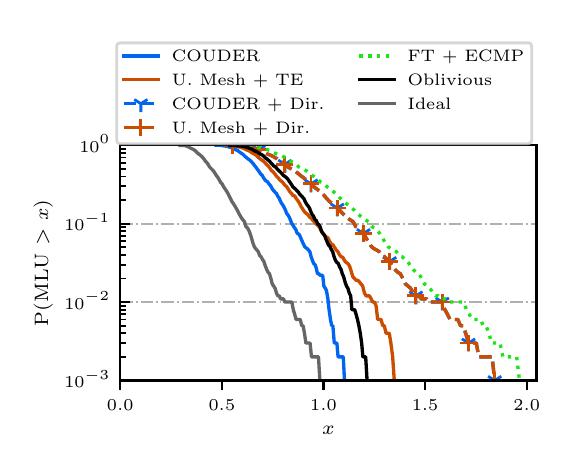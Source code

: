 \begingroup%
\makeatletter%
\begin{pgfpicture}%
\pgfpathrectangle{\pgfpointorigin}{\pgfqpoint{2.57in}{2.1in}}%
\pgfusepath{use as bounding box, clip}%
\begin{pgfscope}%
\pgfsetbuttcap%
\pgfsetmiterjoin%
\definecolor{currentfill}{rgb}{1.0,1.0,1.0}%
\pgfsetfillcolor{currentfill}%
\pgfsetlinewidth{0.0pt}%
\definecolor{currentstroke}{rgb}{1.0,1.0,1.0}%
\pgfsetstrokecolor{currentstroke}%
\pgfsetdash{}{0pt}%
\pgfpathmoveto{\pgfqpoint{0.0in}{0.0in}}%
\pgfpathlineto{\pgfqpoint{2.57in}{0.0in}}%
\pgfpathlineto{\pgfqpoint{2.57in}{2.1in}}%
\pgfpathlineto{\pgfqpoint{0.0in}{2.1in}}%
\pgfpathclose%
\pgfusepath{fill}%
\end{pgfscope}%
\begin{pgfscope}%
\pgfsetbuttcap%
\pgfsetmiterjoin%
\definecolor{currentfill}{rgb}{1.0,1.0,1.0}%
\pgfsetfillcolor{currentfill}%
\pgfsetlinewidth{0.0pt}%
\definecolor{currentstroke}{rgb}{0.0,0.0,0.0}%
\pgfsetstrokecolor{currentstroke}%
\pgfsetstrokeopacity{0.0}%
\pgfsetdash{}{0pt}%
\pgfpathmoveto{\pgfqpoint{0.463in}{0.336in}}%
\pgfpathlineto{\pgfqpoint{2.544in}{0.336in}}%
\pgfpathlineto{\pgfqpoint{2.544in}{1.512in}}%
\pgfpathlineto{\pgfqpoint{0.463in}{1.512in}}%
\pgfpathclose%
\pgfusepath{fill}%
\end{pgfscope}%
\begin{pgfscope}%
\pgfsetbuttcap%
\pgfsetroundjoin%
\definecolor{currentfill}{rgb}{0.0,0.0,0.0}%
\pgfsetfillcolor{currentfill}%
\pgfsetlinewidth{0.803pt}%
\definecolor{currentstroke}{rgb}{0.0,0.0,0.0}%
\pgfsetstrokecolor{currentstroke}%
\pgfsetdash{}{0pt}%
\pgfsys@defobject{currentmarker}{\pgfqpoint{0.0in}{-0.049in}}{\pgfqpoint{0.0in}{0.0in}}{%
\pgfpathmoveto{\pgfqpoint{0.0in}{0.0in}}%
\pgfpathlineto{\pgfqpoint{0.0in}{-0.049in}}%
\pgfusepath{stroke,fill}%
}%
\begin{pgfscope}%
\pgfsys@transformshift{0.463in}{0.336in}%
\pgfsys@useobject{currentmarker}{}%
\end{pgfscope}%
\end{pgfscope}%
\begin{pgfscope}%
\pgftext[x=0.463in,y=0.239in,,top]{\rmfamily\fontsize{6.5}{7.8}\selectfont \(\displaystyle 0.0\)}%
\end{pgfscope}%
\begin{pgfscope}%
\pgfsetbuttcap%
\pgfsetroundjoin%
\definecolor{currentfill}{rgb}{0.0,0.0,0.0}%
\pgfsetfillcolor{currentfill}%
\pgfsetlinewidth{0.803pt}%
\definecolor{currentstroke}{rgb}{0.0,0.0,0.0}%
\pgfsetstrokecolor{currentstroke}%
\pgfsetdash{}{0pt}%
\pgfsys@defobject{currentmarker}{\pgfqpoint{0.0in}{-0.049in}}{\pgfqpoint{0.0in}{0.0in}}{%
\pgfpathmoveto{\pgfqpoint{0.0in}{0.0in}}%
\pgfpathlineto{\pgfqpoint{0.0in}{-0.049in}}%
\pgfusepath{stroke,fill}%
}%
\begin{pgfscope}%
\pgfsys@transformshift{0.971in}{0.336in}%
\pgfsys@useobject{currentmarker}{}%
\end{pgfscope}%
\end{pgfscope}%
\begin{pgfscope}%
\pgftext[x=0.971in,y=0.239in,,top]{\rmfamily\fontsize{6.5}{7.8}\selectfont \(\displaystyle 0.5\)}%
\end{pgfscope}%
\begin{pgfscope}%
\pgfsetbuttcap%
\pgfsetroundjoin%
\definecolor{currentfill}{rgb}{0.0,0.0,0.0}%
\pgfsetfillcolor{currentfill}%
\pgfsetlinewidth{0.803pt}%
\definecolor{currentstroke}{rgb}{0.0,0.0,0.0}%
\pgfsetstrokecolor{currentstroke}%
\pgfsetdash{}{0pt}%
\pgfsys@defobject{currentmarker}{\pgfqpoint{0.0in}{-0.049in}}{\pgfqpoint{0.0in}{0.0in}}{%
\pgfpathmoveto{\pgfqpoint{0.0in}{0.0in}}%
\pgfpathlineto{\pgfqpoint{0.0in}{-0.049in}}%
\pgfusepath{stroke,fill}%
}%
\begin{pgfscope}%
\pgfsys@transformshift{1.479in}{0.336in}%
\pgfsys@useobject{currentmarker}{}%
\end{pgfscope}%
\end{pgfscope}%
\begin{pgfscope}%
\pgftext[x=1.479in,y=0.239in,,top]{\rmfamily\fontsize{6.5}{7.8}\selectfont \(\displaystyle 1.0\)}%
\end{pgfscope}%
\begin{pgfscope}%
\pgfsetbuttcap%
\pgfsetroundjoin%
\definecolor{currentfill}{rgb}{0.0,0.0,0.0}%
\pgfsetfillcolor{currentfill}%
\pgfsetlinewidth{0.803pt}%
\definecolor{currentstroke}{rgb}{0.0,0.0,0.0}%
\pgfsetstrokecolor{currentstroke}%
\pgfsetdash{}{0pt}%
\pgfsys@defobject{currentmarker}{\pgfqpoint{0.0in}{-0.049in}}{\pgfqpoint{0.0in}{0.0in}}{%
\pgfpathmoveto{\pgfqpoint{0.0in}{0.0in}}%
\pgfpathlineto{\pgfqpoint{0.0in}{-0.049in}}%
\pgfusepath{stroke,fill}%
}%
\begin{pgfscope}%
\pgfsys@transformshift{1.987in}{0.336in}%
\pgfsys@useobject{currentmarker}{}%
\end{pgfscope}%
\end{pgfscope}%
\begin{pgfscope}%
\pgftext[x=1.987in,y=0.239in,,top]{\rmfamily\fontsize{6.5}{7.8}\selectfont \(\displaystyle 1.5\)}%
\end{pgfscope}%
\begin{pgfscope}%
\pgfsetbuttcap%
\pgfsetroundjoin%
\definecolor{currentfill}{rgb}{0.0,0.0,0.0}%
\pgfsetfillcolor{currentfill}%
\pgfsetlinewidth{0.803pt}%
\definecolor{currentstroke}{rgb}{0.0,0.0,0.0}%
\pgfsetstrokecolor{currentstroke}%
\pgfsetdash{}{0pt}%
\pgfsys@defobject{currentmarker}{\pgfqpoint{0.0in}{-0.049in}}{\pgfqpoint{0.0in}{0.0in}}{%
\pgfpathmoveto{\pgfqpoint{0.0in}{0.0in}}%
\pgfpathlineto{\pgfqpoint{0.0in}{-0.049in}}%
\pgfusepath{stroke,fill}%
}%
\begin{pgfscope}%
\pgfsys@transformshift{2.495in}{0.336in}%
\pgfsys@useobject{currentmarker}{}%
\end{pgfscope}%
\end{pgfscope}%
\begin{pgfscope}%
\pgftext[x=2.495in,y=0.239in,,top]{\rmfamily\fontsize{6.5}{7.8}\selectfont \(\displaystyle 2.0\)}%
\end{pgfscope}%
\begin{pgfscope}%
\pgftext[x=1.503in,y=0.109in,,top]{\rmfamily\fontsize{7.4}{8.88}\selectfont \(\displaystyle x\)}%
\end{pgfscope}%
\begin{pgfscope}%
\pgfpathrectangle{\pgfqpoint{0.463in}{0.336in}}{\pgfqpoint{2.082in}{1.176in}}%
\pgfusepath{clip}%
\pgfsetbuttcap%
\pgfsetroundjoin%
\pgfsetlinewidth{0.703pt}%
\definecolor{currentstroke}{rgb}{0.69,0.69,0.69}%
\pgfsetstrokecolor{currentstroke}%
\pgfsetdash{{4.48pt}{1.12pt}{0.7pt}{1.12pt}}{0.0pt}%
\pgfpathmoveto{\pgfqpoint{0.463in}{0.336in}}%
\pgfpathlineto{\pgfqpoint{2.544in}{0.336in}}%
\pgfusepath{stroke}%
\end{pgfscope}%
\begin{pgfscope}%
\pgfsetbuttcap%
\pgfsetroundjoin%
\definecolor{currentfill}{rgb}{0.0,0.0,0.0}%
\pgfsetfillcolor{currentfill}%
\pgfsetlinewidth{0.803pt}%
\definecolor{currentstroke}{rgb}{0.0,0.0,0.0}%
\pgfsetstrokecolor{currentstroke}%
\pgfsetdash{}{0pt}%
\pgfsys@defobject{currentmarker}{\pgfqpoint{0.0in}{0.0in}}{\pgfqpoint{0.049in}{0.0in}}{%
\pgfpathmoveto{\pgfqpoint{0.0in}{0.0in}}%
\pgfpathlineto{\pgfqpoint{0.049in}{0.0in}}%
\pgfusepath{stroke,fill}%
}%
\begin{pgfscope}%
\pgfsys@transformshift{0.463in}{0.336in}%
\pgfsys@useobject{currentmarker}{}%
\end{pgfscope}%
\end{pgfscope}%
\begin{pgfscope}%
\pgftext[x=0.183in,y=0.3in,left,base]{\rmfamily\fontsize{6.5}{7.8}\selectfont \(\displaystyle 10^{-3}\)}%
\end{pgfscope}%
\begin{pgfscope}%
\pgfpathrectangle{\pgfqpoint{0.463in}{0.336in}}{\pgfqpoint{2.082in}{1.176in}}%
\pgfusepath{clip}%
\pgfsetbuttcap%
\pgfsetroundjoin%
\pgfsetlinewidth{0.703pt}%
\definecolor{currentstroke}{rgb}{0.69,0.69,0.69}%
\pgfsetstrokecolor{currentstroke}%
\pgfsetdash{{4.48pt}{1.12pt}{0.7pt}{1.12pt}}{0.0pt}%
\pgfpathmoveto{\pgfqpoint{0.463in}{0.728in}}%
\pgfpathlineto{\pgfqpoint{2.544in}{0.728in}}%
\pgfusepath{stroke}%
\end{pgfscope}%
\begin{pgfscope}%
\pgfsetbuttcap%
\pgfsetroundjoin%
\definecolor{currentfill}{rgb}{0.0,0.0,0.0}%
\pgfsetfillcolor{currentfill}%
\pgfsetlinewidth{0.803pt}%
\definecolor{currentstroke}{rgb}{0.0,0.0,0.0}%
\pgfsetstrokecolor{currentstroke}%
\pgfsetdash{}{0pt}%
\pgfsys@defobject{currentmarker}{\pgfqpoint{0.0in}{0.0in}}{\pgfqpoint{0.049in}{0.0in}}{%
\pgfpathmoveto{\pgfqpoint{0.0in}{0.0in}}%
\pgfpathlineto{\pgfqpoint{0.049in}{0.0in}}%
\pgfusepath{stroke,fill}%
}%
\begin{pgfscope}%
\pgfsys@transformshift{0.463in}{0.728in}%
\pgfsys@useobject{currentmarker}{}%
\end{pgfscope}%
\end{pgfscope}%
\begin{pgfscope}%
\pgftext[x=0.183in,y=0.692in,left,base]{\rmfamily\fontsize{6.5}{7.8}\selectfont \(\displaystyle 10^{-2}\)}%
\end{pgfscope}%
\begin{pgfscope}%
\pgfpathrectangle{\pgfqpoint{0.463in}{0.336in}}{\pgfqpoint{2.082in}{1.176in}}%
\pgfusepath{clip}%
\pgfsetbuttcap%
\pgfsetroundjoin%
\pgfsetlinewidth{0.703pt}%
\definecolor{currentstroke}{rgb}{0.69,0.69,0.69}%
\pgfsetstrokecolor{currentstroke}%
\pgfsetdash{{4.48pt}{1.12pt}{0.7pt}{1.12pt}}{0.0pt}%
\pgfpathmoveto{\pgfqpoint{0.463in}{1.12in}}%
\pgfpathlineto{\pgfqpoint{2.544in}{1.12in}}%
\pgfusepath{stroke}%
\end{pgfscope}%
\begin{pgfscope}%
\pgfsetbuttcap%
\pgfsetroundjoin%
\definecolor{currentfill}{rgb}{0.0,0.0,0.0}%
\pgfsetfillcolor{currentfill}%
\pgfsetlinewidth{0.803pt}%
\definecolor{currentstroke}{rgb}{0.0,0.0,0.0}%
\pgfsetstrokecolor{currentstroke}%
\pgfsetdash{}{0pt}%
\pgfsys@defobject{currentmarker}{\pgfqpoint{0.0in}{0.0in}}{\pgfqpoint{0.049in}{0.0in}}{%
\pgfpathmoveto{\pgfqpoint{0.0in}{0.0in}}%
\pgfpathlineto{\pgfqpoint{0.049in}{0.0in}}%
\pgfusepath{stroke,fill}%
}%
\begin{pgfscope}%
\pgfsys@transformshift{0.463in}{1.12in}%
\pgfsys@useobject{currentmarker}{}%
\end{pgfscope}%
\end{pgfscope}%
\begin{pgfscope}%
\pgftext[x=0.183in,y=1.084in,left,base]{\rmfamily\fontsize{6.5}{7.8}\selectfont \(\displaystyle 10^{-1}\)}%
\end{pgfscope}%
\begin{pgfscope}%
\pgfpathrectangle{\pgfqpoint{0.463in}{0.336in}}{\pgfqpoint{2.082in}{1.176in}}%
\pgfusepath{clip}%
\pgfsetbuttcap%
\pgfsetroundjoin%
\pgfsetlinewidth{0.703pt}%
\definecolor{currentstroke}{rgb}{0.69,0.69,0.69}%
\pgfsetstrokecolor{currentstroke}%
\pgfsetdash{{4.48pt}{1.12pt}{0.7pt}{1.12pt}}{0.0pt}%
\pgfpathmoveto{\pgfqpoint{0.463in}{1.512in}}%
\pgfpathlineto{\pgfqpoint{2.544in}{1.512in}}%
\pgfusepath{stroke}%
\end{pgfscope}%
\begin{pgfscope}%
\pgfsetbuttcap%
\pgfsetroundjoin%
\definecolor{currentfill}{rgb}{0.0,0.0,0.0}%
\pgfsetfillcolor{currentfill}%
\pgfsetlinewidth{0.803pt}%
\definecolor{currentstroke}{rgb}{0.0,0.0,0.0}%
\pgfsetstrokecolor{currentstroke}%
\pgfsetdash{}{0pt}%
\pgfsys@defobject{currentmarker}{\pgfqpoint{0.0in}{0.0in}}{\pgfqpoint{0.049in}{0.0in}}{%
\pgfpathmoveto{\pgfqpoint{0.0in}{0.0in}}%
\pgfpathlineto{\pgfqpoint{0.049in}{0.0in}}%
\pgfusepath{stroke,fill}%
}%
\begin{pgfscope}%
\pgfsys@transformshift{0.463in}{1.512in}%
\pgfsys@useobject{currentmarker}{}%
\end{pgfscope}%
\end{pgfscope}%
\begin{pgfscope}%
\pgftext[x=0.258in,y=1.477in,left,base]{\rmfamily\fontsize{6.5}{7.8}\selectfont \(\displaystyle 10^{0}\)}%
\end{pgfscope}%
\begin{pgfscope}%
\pgfsetbuttcap%
\pgfsetroundjoin%
\definecolor{currentfill}{rgb}{0.0,0.0,0.0}%
\pgfsetfillcolor{currentfill}%
\pgfsetlinewidth{0.602pt}%
\definecolor{currentstroke}{rgb}{0.0,0.0,0.0}%
\pgfsetstrokecolor{currentstroke}%
\pgfsetdash{}{0pt}%
\pgfsys@defobject{currentmarker}{\pgfqpoint{0.0in}{0.0in}}{\pgfqpoint{0.028in}{0.0in}}{%
\pgfpathmoveto{\pgfqpoint{0.0in}{0.0in}}%
\pgfpathlineto{\pgfqpoint{0.028in}{0.0in}}%
\pgfusepath{stroke,fill}%
}%
\begin{pgfscope}%
\pgfsys@transformshift{0.463in}{0.454in}%
\pgfsys@useobject{currentmarker}{}%
\end{pgfscope}%
\end{pgfscope}%
\begin{pgfscope}%
\pgfsetbuttcap%
\pgfsetroundjoin%
\definecolor{currentfill}{rgb}{0.0,0.0,0.0}%
\pgfsetfillcolor{currentfill}%
\pgfsetlinewidth{0.602pt}%
\definecolor{currentstroke}{rgb}{0.0,0.0,0.0}%
\pgfsetstrokecolor{currentstroke}%
\pgfsetdash{}{0pt}%
\pgfsys@defobject{currentmarker}{\pgfqpoint{0.0in}{0.0in}}{\pgfqpoint{0.028in}{0.0in}}{%
\pgfpathmoveto{\pgfqpoint{0.0in}{0.0in}}%
\pgfpathlineto{\pgfqpoint{0.028in}{0.0in}}%
\pgfusepath{stroke,fill}%
}%
\begin{pgfscope}%
\pgfsys@transformshift{0.463in}{0.523in}%
\pgfsys@useobject{currentmarker}{}%
\end{pgfscope}%
\end{pgfscope}%
\begin{pgfscope}%
\pgfsetbuttcap%
\pgfsetroundjoin%
\definecolor{currentfill}{rgb}{0.0,0.0,0.0}%
\pgfsetfillcolor{currentfill}%
\pgfsetlinewidth{0.602pt}%
\definecolor{currentstroke}{rgb}{0.0,0.0,0.0}%
\pgfsetstrokecolor{currentstroke}%
\pgfsetdash{}{0pt}%
\pgfsys@defobject{currentmarker}{\pgfqpoint{0.0in}{0.0in}}{\pgfqpoint{0.028in}{0.0in}}{%
\pgfpathmoveto{\pgfqpoint{0.0in}{0.0in}}%
\pgfpathlineto{\pgfqpoint{0.028in}{0.0in}}%
\pgfusepath{stroke,fill}%
}%
\begin{pgfscope}%
\pgfsys@transformshift{0.463in}{0.572in}%
\pgfsys@useobject{currentmarker}{}%
\end{pgfscope}%
\end{pgfscope}%
\begin{pgfscope}%
\pgfsetbuttcap%
\pgfsetroundjoin%
\definecolor{currentfill}{rgb}{0.0,0.0,0.0}%
\pgfsetfillcolor{currentfill}%
\pgfsetlinewidth{0.602pt}%
\definecolor{currentstroke}{rgb}{0.0,0.0,0.0}%
\pgfsetstrokecolor{currentstroke}%
\pgfsetdash{}{0pt}%
\pgfsys@defobject{currentmarker}{\pgfqpoint{0.0in}{0.0in}}{\pgfqpoint{0.028in}{0.0in}}{%
\pgfpathmoveto{\pgfqpoint{0.0in}{0.0in}}%
\pgfpathlineto{\pgfqpoint{0.028in}{0.0in}}%
\pgfusepath{stroke,fill}%
}%
\begin{pgfscope}%
\pgfsys@transformshift{0.463in}{0.61in}%
\pgfsys@useobject{currentmarker}{}%
\end{pgfscope}%
\end{pgfscope}%
\begin{pgfscope}%
\pgfsetbuttcap%
\pgfsetroundjoin%
\definecolor{currentfill}{rgb}{0.0,0.0,0.0}%
\pgfsetfillcolor{currentfill}%
\pgfsetlinewidth{0.602pt}%
\definecolor{currentstroke}{rgb}{0.0,0.0,0.0}%
\pgfsetstrokecolor{currentstroke}%
\pgfsetdash{}{0pt}%
\pgfsys@defobject{currentmarker}{\pgfqpoint{0.0in}{0.0in}}{\pgfqpoint{0.028in}{0.0in}}{%
\pgfpathmoveto{\pgfqpoint{0.0in}{0.0in}}%
\pgfpathlineto{\pgfqpoint{0.028in}{0.0in}}%
\pgfusepath{stroke,fill}%
}%
\begin{pgfscope}%
\pgfsys@transformshift{0.463in}{0.641in}%
\pgfsys@useobject{currentmarker}{}%
\end{pgfscope}%
\end{pgfscope}%
\begin{pgfscope}%
\pgfsetbuttcap%
\pgfsetroundjoin%
\definecolor{currentfill}{rgb}{0.0,0.0,0.0}%
\pgfsetfillcolor{currentfill}%
\pgfsetlinewidth{0.602pt}%
\definecolor{currentstroke}{rgb}{0.0,0.0,0.0}%
\pgfsetstrokecolor{currentstroke}%
\pgfsetdash{}{0pt}%
\pgfsys@defobject{currentmarker}{\pgfqpoint{0.0in}{0.0in}}{\pgfqpoint{0.028in}{0.0in}}{%
\pgfpathmoveto{\pgfqpoint{0.0in}{0.0in}}%
\pgfpathlineto{\pgfqpoint{0.028in}{0.0in}}%
\pgfusepath{stroke,fill}%
}%
\begin{pgfscope}%
\pgfsys@transformshift{0.463in}{0.667in}%
\pgfsys@useobject{currentmarker}{}%
\end{pgfscope}%
\end{pgfscope}%
\begin{pgfscope}%
\pgfsetbuttcap%
\pgfsetroundjoin%
\definecolor{currentfill}{rgb}{0.0,0.0,0.0}%
\pgfsetfillcolor{currentfill}%
\pgfsetlinewidth{0.602pt}%
\definecolor{currentstroke}{rgb}{0.0,0.0,0.0}%
\pgfsetstrokecolor{currentstroke}%
\pgfsetdash{}{0pt}%
\pgfsys@defobject{currentmarker}{\pgfqpoint{0.0in}{0.0in}}{\pgfqpoint{0.028in}{0.0in}}{%
\pgfpathmoveto{\pgfqpoint{0.0in}{0.0in}}%
\pgfpathlineto{\pgfqpoint{0.028in}{0.0in}}%
\pgfusepath{stroke,fill}%
}%
\begin{pgfscope}%
\pgfsys@transformshift{0.463in}{0.69in}%
\pgfsys@useobject{currentmarker}{}%
\end{pgfscope}%
\end{pgfscope}%
\begin{pgfscope}%
\pgfsetbuttcap%
\pgfsetroundjoin%
\definecolor{currentfill}{rgb}{0.0,0.0,0.0}%
\pgfsetfillcolor{currentfill}%
\pgfsetlinewidth{0.602pt}%
\definecolor{currentstroke}{rgb}{0.0,0.0,0.0}%
\pgfsetstrokecolor{currentstroke}%
\pgfsetdash{}{0pt}%
\pgfsys@defobject{currentmarker}{\pgfqpoint{0.0in}{0.0in}}{\pgfqpoint{0.028in}{0.0in}}{%
\pgfpathmoveto{\pgfqpoint{0.0in}{0.0in}}%
\pgfpathlineto{\pgfqpoint{0.028in}{0.0in}}%
\pgfusepath{stroke,fill}%
}%
\begin{pgfscope}%
\pgfsys@transformshift{0.463in}{0.71in}%
\pgfsys@useobject{currentmarker}{}%
\end{pgfscope}%
\end{pgfscope}%
\begin{pgfscope}%
\pgfsetbuttcap%
\pgfsetroundjoin%
\definecolor{currentfill}{rgb}{0.0,0.0,0.0}%
\pgfsetfillcolor{currentfill}%
\pgfsetlinewidth{0.602pt}%
\definecolor{currentstroke}{rgb}{0.0,0.0,0.0}%
\pgfsetstrokecolor{currentstroke}%
\pgfsetdash{}{0pt}%
\pgfsys@defobject{currentmarker}{\pgfqpoint{0.0in}{0.0in}}{\pgfqpoint{0.028in}{0.0in}}{%
\pgfpathmoveto{\pgfqpoint{0.0in}{0.0in}}%
\pgfpathlineto{\pgfqpoint{0.028in}{0.0in}}%
\pgfusepath{stroke,fill}%
}%
\begin{pgfscope}%
\pgfsys@transformshift{0.463in}{0.846in}%
\pgfsys@useobject{currentmarker}{}%
\end{pgfscope}%
\end{pgfscope}%
\begin{pgfscope}%
\pgfsetbuttcap%
\pgfsetroundjoin%
\definecolor{currentfill}{rgb}{0.0,0.0,0.0}%
\pgfsetfillcolor{currentfill}%
\pgfsetlinewidth{0.602pt}%
\definecolor{currentstroke}{rgb}{0.0,0.0,0.0}%
\pgfsetstrokecolor{currentstroke}%
\pgfsetdash{}{0pt}%
\pgfsys@defobject{currentmarker}{\pgfqpoint{0.0in}{0.0in}}{\pgfqpoint{0.028in}{0.0in}}{%
\pgfpathmoveto{\pgfqpoint{0.0in}{0.0in}}%
\pgfpathlineto{\pgfqpoint{0.028in}{0.0in}}%
\pgfusepath{stroke,fill}%
}%
\begin{pgfscope}%
\pgfsys@transformshift{0.463in}{0.915in}%
\pgfsys@useobject{currentmarker}{}%
\end{pgfscope}%
\end{pgfscope}%
\begin{pgfscope}%
\pgfsetbuttcap%
\pgfsetroundjoin%
\definecolor{currentfill}{rgb}{0.0,0.0,0.0}%
\pgfsetfillcolor{currentfill}%
\pgfsetlinewidth{0.602pt}%
\definecolor{currentstroke}{rgb}{0.0,0.0,0.0}%
\pgfsetstrokecolor{currentstroke}%
\pgfsetdash{}{0pt}%
\pgfsys@defobject{currentmarker}{\pgfqpoint{0.0in}{0.0in}}{\pgfqpoint{0.028in}{0.0in}}{%
\pgfpathmoveto{\pgfqpoint{0.0in}{0.0in}}%
\pgfpathlineto{\pgfqpoint{0.028in}{0.0in}}%
\pgfusepath{stroke,fill}%
}%
\begin{pgfscope}%
\pgfsys@transformshift{0.463in}{0.964in}%
\pgfsys@useobject{currentmarker}{}%
\end{pgfscope}%
\end{pgfscope}%
\begin{pgfscope}%
\pgfsetbuttcap%
\pgfsetroundjoin%
\definecolor{currentfill}{rgb}{0.0,0.0,0.0}%
\pgfsetfillcolor{currentfill}%
\pgfsetlinewidth{0.602pt}%
\definecolor{currentstroke}{rgb}{0.0,0.0,0.0}%
\pgfsetstrokecolor{currentstroke}%
\pgfsetdash{}{0pt}%
\pgfsys@defobject{currentmarker}{\pgfqpoint{0.0in}{0.0in}}{\pgfqpoint{0.028in}{0.0in}}{%
\pgfpathmoveto{\pgfqpoint{0.0in}{0.0in}}%
\pgfpathlineto{\pgfqpoint{0.028in}{0.0in}}%
\pgfusepath{stroke,fill}%
}%
\begin{pgfscope}%
\pgfsys@transformshift{0.463in}{1.002in}%
\pgfsys@useobject{currentmarker}{}%
\end{pgfscope}%
\end{pgfscope}%
\begin{pgfscope}%
\pgfsetbuttcap%
\pgfsetroundjoin%
\definecolor{currentfill}{rgb}{0.0,0.0,0.0}%
\pgfsetfillcolor{currentfill}%
\pgfsetlinewidth{0.602pt}%
\definecolor{currentstroke}{rgb}{0.0,0.0,0.0}%
\pgfsetstrokecolor{currentstroke}%
\pgfsetdash{}{0pt}%
\pgfsys@defobject{currentmarker}{\pgfqpoint{0.0in}{0.0in}}{\pgfqpoint{0.028in}{0.0in}}{%
\pgfpathmoveto{\pgfqpoint{0.0in}{0.0in}}%
\pgfpathlineto{\pgfqpoint{0.028in}{0.0in}}%
\pgfusepath{stroke,fill}%
}%
\begin{pgfscope}%
\pgfsys@transformshift{0.463in}{1.033in}%
\pgfsys@useobject{currentmarker}{}%
\end{pgfscope}%
\end{pgfscope}%
\begin{pgfscope}%
\pgfsetbuttcap%
\pgfsetroundjoin%
\definecolor{currentfill}{rgb}{0.0,0.0,0.0}%
\pgfsetfillcolor{currentfill}%
\pgfsetlinewidth{0.602pt}%
\definecolor{currentstroke}{rgb}{0.0,0.0,0.0}%
\pgfsetstrokecolor{currentstroke}%
\pgfsetdash{}{0pt}%
\pgfsys@defobject{currentmarker}{\pgfqpoint{0.0in}{0.0in}}{\pgfqpoint{0.028in}{0.0in}}{%
\pgfpathmoveto{\pgfqpoint{0.0in}{0.0in}}%
\pgfpathlineto{\pgfqpoint{0.028in}{0.0in}}%
\pgfusepath{stroke,fill}%
}%
\begin{pgfscope}%
\pgfsys@transformshift{0.463in}{1.059in}%
\pgfsys@useobject{currentmarker}{}%
\end{pgfscope}%
\end{pgfscope}%
\begin{pgfscope}%
\pgfsetbuttcap%
\pgfsetroundjoin%
\definecolor{currentfill}{rgb}{0.0,0.0,0.0}%
\pgfsetfillcolor{currentfill}%
\pgfsetlinewidth{0.602pt}%
\definecolor{currentstroke}{rgb}{0.0,0.0,0.0}%
\pgfsetstrokecolor{currentstroke}%
\pgfsetdash{}{0pt}%
\pgfsys@defobject{currentmarker}{\pgfqpoint{0.0in}{0.0in}}{\pgfqpoint{0.028in}{0.0in}}{%
\pgfpathmoveto{\pgfqpoint{0.0in}{0.0in}}%
\pgfpathlineto{\pgfqpoint{0.028in}{0.0in}}%
\pgfusepath{stroke,fill}%
}%
\begin{pgfscope}%
\pgfsys@transformshift{0.463in}{1.082in}%
\pgfsys@useobject{currentmarker}{}%
\end{pgfscope}%
\end{pgfscope}%
\begin{pgfscope}%
\pgfsetbuttcap%
\pgfsetroundjoin%
\definecolor{currentfill}{rgb}{0.0,0.0,0.0}%
\pgfsetfillcolor{currentfill}%
\pgfsetlinewidth{0.602pt}%
\definecolor{currentstroke}{rgb}{0.0,0.0,0.0}%
\pgfsetstrokecolor{currentstroke}%
\pgfsetdash{}{0pt}%
\pgfsys@defobject{currentmarker}{\pgfqpoint{0.0in}{0.0in}}{\pgfqpoint{0.028in}{0.0in}}{%
\pgfpathmoveto{\pgfqpoint{0.0in}{0.0in}}%
\pgfpathlineto{\pgfqpoint{0.028in}{0.0in}}%
\pgfusepath{stroke,fill}%
}%
\begin{pgfscope}%
\pgfsys@transformshift{0.463in}{1.102in}%
\pgfsys@useobject{currentmarker}{}%
\end{pgfscope}%
\end{pgfscope}%
\begin{pgfscope}%
\pgfsetbuttcap%
\pgfsetroundjoin%
\definecolor{currentfill}{rgb}{0.0,0.0,0.0}%
\pgfsetfillcolor{currentfill}%
\pgfsetlinewidth{0.602pt}%
\definecolor{currentstroke}{rgb}{0.0,0.0,0.0}%
\pgfsetstrokecolor{currentstroke}%
\pgfsetdash{}{0pt}%
\pgfsys@defobject{currentmarker}{\pgfqpoint{0.0in}{0.0in}}{\pgfqpoint{0.028in}{0.0in}}{%
\pgfpathmoveto{\pgfqpoint{0.0in}{0.0in}}%
\pgfpathlineto{\pgfqpoint{0.028in}{0.0in}}%
\pgfusepath{stroke,fill}%
}%
\begin{pgfscope}%
\pgfsys@transformshift{0.463in}{1.238in}%
\pgfsys@useobject{currentmarker}{}%
\end{pgfscope}%
\end{pgfscope}%
\begin{pgfscope}%
\pgfsetbuttcap%
\pgfsetroundjoin%
\definecolor{currentfill}{rgb}{0.0,0.0,0.0}%
\pgfsetfillcolor{currentfill}%
\pgfsetlinewidth{0.602pt}%
\definecolor{currentstroke}{rgb}{0.0,0.0,0.0}%
\pgfsetstrokecolor{currentstroke}%
\pgfsetdash{}{0pt}%
\pgfsys@defobject{currentmarker}{\pgfqpoint{0.0in}{0.0in}}{\pgfqpoint{0.028in}{0.0in}}{%
\pgfpathmoveto{\pgfqpoint{0.0in}{0.0in}}%
\pgfpathlineto{\pgfqpoint{0.028in}{0.0in}}%
\pgfusepath{stroke,fill}%
}%
\begin{pgfscope}%
\pgfsys@transformshift{0.463in}{1.307in}%
\pgfsys@useobject{currentmarker}{}%
\end{pgfscope}%
\end{pgfscope}%
\begin{pgfscope}%
\pgfsetbuttcap%
\pgfsetroundjoin%
\definecolor{currentfill}{rgb}{0.0,0.0,0.0}%
\pgfsetfillcolor{currentfill}%
\pgfsetlinewidth{0.602pt}%
\definecolor{currentstroke}{rgb}{0.0,0.0,0.0}%
\pgfsetstrokecolor{currentstroke}%
\pgfsetdash{}{0pt}%
\pgfsys@defobject{currentmarker}{\pgfqpoint{0.0in}{0.0in}}{\pgfqpoint{0.028in}{0.0in}}{%
\pgfpathmoveto{\pgfqpoint{0.0in}{0.0in}}%
\pgfpathlineto{\pgfqpoint{0.028in}{0.0in}}%
\pgfusepath{stroke,fill}%
}%
\begin{pgfscope}%
\pgfsys@transformshift{0.463in}{1.356in}%
\pgfsys@useobject{currentmarker}{}%
\end{pgfscope}%
\end{pgfscope}%
\begin{pgfscope}%
\pgfsetbuttcap%
\pgfsetroundjoin%
\definecolor{currentfill}{rgb}{0.0,0.0,0.0}%
\pgfsetfillcolor{currentfill}%
\pgfsetlinewidth{0.602pt}%
\definecolor{currentstroke}{rgb}{0.0,0.0,0.0}%
\pgfsetstrokecolor{currentstroke}%
\pgfsetdash{}{0pt}%
\pgfsys@defobject{currentmarker}{\pgfqpoint{0.0in}{0.0in}}{\pgfqpoint{0.028in}{0.0in}}{%
\pgfpathmoveto{\pgfqpoint{0.0in}{0.0in}}%
\pgfpathlineto{\pgfqpoint{0.028in}{0.0in}}%
\pgfusepath{stroke,fill}%
}%
\begin{pgfscope}%
\pgfsys@transformshift{0.463in}{1.394in}%
\pgfsys@useobject{currentmarker}{}%
\end{pgfscope}%
\end{pgfscope}%
\begin{pgfscope}%
\pgfsetbuttcap%
\pgfsetroundjoin%
\definecolor{currentfill}{rgb}{0.0,0.0,0.0}%
\pgfsetfillcolor{currentfill}%
\pgfsetlinewidth{0.602pt}%
\definecolor{currentstroke}{rgb}{0.0,0.0,0.0}%
\pgfsetstrokecolor{currentstroke}%
\pgfsetdash{}{0pt}%
\pgfsys@defobject{currentmarker}{\pgfqpoint{0.0in}{0.0in}}{\pgfqpoint{0.028in}{0.0in}}{%
\pgfpathmoveto{\pgfqpoint{0.0in}{0.0in}}%
\pgfpathlineto{\pgfqpoint{0.028in}{0.0in}}%
\pgfusepath{stroke,fill}%
}%
\begin{pgfscope}%
\pgfsys@transformshift{0.463in}{1.425in}%
\pgfsys@useobject{currentmarker}{}%
\end{pgfscope}%
\end{pgfscope}%
\begin{pgfscope}%
\pgfsetbuttcap%
\pgfsetroundjoin%
\definecolor{currentfill}{rgb}{0.0,0.0,0.0}%
\pgfsetfillcolor{currentfill}%
\pgfsetlinewidth{0.602pt}%
\definecolor{currentstroke}{rgb}{0.0,0.0,0.0}%
\pgfsetstrokecolor{currentstroke}%
\pgfsetdash{}{0pt}%
\pgfsys@defobject{currentmarker}{\pgfqpoint{0.0in}{0.0in}}{\pgfqpoint{0.028in}{0.0in}}{%
\pgfpathmoveto{\pgfqpoint{0.0in}{0.0in}}%
\pgfpathlineto{\pgfqpoint{0.028in}{0.0in}}%
\pgfusepath{stroke,fill}%
}%
\begin{pgfscope}%
\pgfsys@transformshift{0.463in}{1.451in}%
\pgfsys@useobject{currentmarker}{}%
\end{pgfscope}%
\end{pgfscope}%
\begin{pgfscope}%
\pgfsetbuttcap%
\pgfsetroundjoin%
\definecolor{currentfill}{rgb}{0.0,0.0,0.0}%
\pgfsetfillcolor{currentfill}%
\pgfsetlinewidth{0.602pt}%
\definecolor{currentstroke}{rgb}{0.0,0.0,0.0}%
\pgfsetstrokecolor{currentstroke}%
\pgfsetdash{}{0pt}%
\pgfsys@defobject{currentmarker}{\pgfqpoint{0.0in}{0.0in}}{\pgfqpoint{0.028in}{0.0in}}{%
\pgfpathmoveto{\pgfqpoint{0.0in}{0.0in}}%
\pgfpathlineto{\pgfqpoint{0.028in}{0.0in}}%
\pgfusepath{stroke,fill}%
}%
\begin{pgfscope}%
\pgfsys@transformshift{0.463in}{1.474in}%
\pgfsys@useobject{currentmarker}{}%
\end{pgfscope}%
\end{pgfscope}%
\begin{pgfscope}%
\pgfsetbuttcap%
\pgfsetroundjoin%
\definecolor{currentfill}{rgb}{0.0,0.0,0.0}%
\pgfsetfillcolor{currentfill}%
\pgfsetlinewidth{0.602pt}%
\definecolor{currentstroke}{rgb}{0.0,0.0,0.0}%
\pgfsetstrokecolor{currentstroke}%
\pgfsetdash{}{0pt}%
\pgfsys@defobject{currentmarker}{\pgfqpoint{0.0in}{0.0in}}{\pgfqpoint{0.028in}{0.0in}}{%
\pgfpathmoveto{\pgfqpoint{0.0in}{0.0in}}%
\pgfpathlineto{\pgfqpoint{0.028in}{0.0in}}%
\pgfusepath{stroke,fill}%
}%
\begin{pgfscope}%
\pgfsys@transformshift{0.463in}{1.494in}%
\pgfsys@useobject{currentmarker}{}%
\end{pgfscope}%
\end{pgfscope}%
\begin{pgfscope}%
\pgftext[x=0.127in,y=0.924in,,bottom,rotate=90.0]{\rmfamily\fontsize{7.4}{8.88}\selectfont P(MLU \(\displaystyle >\) \(\displaystyle x\))}%
\end{pgfscope}%
\begin{pgfscope}%
\pgfpathrectangle{\pgfqpoint{0.463in}{0.336in}}{\pgfqpoint{2.082in}{1.176in}}%
\pgfusepath{clip}%
\pgfsetrectcap%
\pgfsetroundjoin%
\pgfsetlinewidth{1.204pt}%
\definecolor{currentstroke}{rgb}{0.0,0.4,0.95}%
\pgfsetstrokecolor{currentstroke}%
\pgfsetdash{}{0pt}%
\pgfpathmoveto{\pgfqpoint{0.942in}{1.512in}}%
\pgfpathlineto{\pgfqpoint{0.948in}{1.512in}}%
\pgfpathlineto{\pgfqpoint{0.955in}{1.512in}}%
\pgfpathlineto{\pgfqpoint{0.961in}{1.512in}}%
\pgfpathlineto{\pgfqpoint{0.967in}{1.511in}}%
\pgfpathlineto{\pgfqpoint{0.974in}{1.511in}}%
\pgfpathlineto{\pgfqpoint{0.98in}{1.509in}}%
\pgfpathlineto{\pgfqpoint{0.987in}{1.508in}}%
\pgfpathlineto{\pgfqpoint{0.993in}{1.507in}}%
\pgfpathlineto{\pgfqpoint{0.999in}{1.506in}}%
\pgfpathlineto{\pgfqpoint{1.006in}{1.504in}}%
\pgfpathlineto{\pgfqpoint{1.012in}{1.502in}}%
\pgfpathlineto{\pgfqpoint{1.019in}{1.5in}}%
\pgfpathlineto{\pgfqpoint{1.025in}{1.497in}}%
\pgfpathlineto{\pgfqpoint{1.032in}{1.493in}}%
\pgfpathlineto{\pgfqpoint{1.038in}{1.491in}}%
\pgfpathlineto{\pgfqpoint{1.044in}{1.488in}}%
\pgfpathlineto{\pgfqpoint{1.051in}{1.485in}}%
\pgfpathlineto{\pgfqpoint{1.057in}{1.48in}}%
\pgfpathlineto{\pgfqpoint{1.064in}{1.475in}}%
\pgfpathlineto{\pgfqpoint{1.07in}{1.471in}}%
\pgfpathlineto{\pgfqpoint{1.077in}{1.466in}}%
\pgfpathlineto{\pgfqpoint{1.083in}{1.46in}}%
\pgfpathlineto{\pgfqpoint{1.089in}{1.454in}}%
\pgfpathlineto{\pgfqpoint{1.096in}{1.449in}}%
\pgfpathlineto{\pgfqpoint{1.102in}{1.444in}}%
\pgfpathlineto{\pgfqpoint{1.109in}{1.439in}}%
\pgfpathlineto{\pgfqpoint{1.115in}{1.434in}}%
\pgfpathlineto{\pgfqpoint{1.122in}{1.426in}}%
\pgfpathlineto{\pgfqpoint{1.128in}{1.42in}}%
\pgfpathlineto{\pgfqpoint{1.134in}{1.411in}}%
\pgfpathlineto{\pgfqpoint{1.141in}{1.403in}}%
\pgfpathlineto{\pgfqpoint{1.147in}{1.394in}}%
\pgfpathlineto{\pgfqpoint{1.154in}{1.385in}}%
\pgfpathlineto{\pgfqpoint{1.16in}{1.376in}}%
\pgfpathlineto{\pgfqpoint{1.167in}{1.366in}}%
\pgfpathlineto{\pgfqpoint{1.173in}{1.361in}}%
\pgfpathlineto{\pgfqpoint{1.179in}{1.35in}}%
\pgfpathlineto{\pgfqpoint{1.186in}{1.34in}}%
\pgfpathlineto{\pgfqpoint{1.192in}{1.333in}}%
\pgfpathlineto{\pgfqpoint{1.199in}{1.33in}}%
\pgfpathlineto{\pgfqpoint{1.205in}{1.321in}}%
\pgfpathlineto{\pgfqpoint{1.212in}{1.313in}}%
\pgfpathlineto{\pgfqpoint{1.218in}{1.304in}}%
\pgfpathlineto{\pgfqpoint{1.224in}{1.292in}}%
\pgfpathlineto{\pgfqpoint{1.231in}{1.284in}}%
\pgfpathlineto{\pgfqpoint{1.237in}{1.277in}}%
\pgfpathlineto{\pgfqpoint{1.244in}{1.271in}}%
\pgfpathlineto{\pgfqpoint{1.25in}{1.258in}}%
\pgfpathlineto{\pgfqpoint{1.257in}{1.248in}}%
\pgfpathlineto{\pgfqpoint{1.263in}{1.235in}}%
\pgfpathlineto{\pgfqpoint{1.269in}{1.222in}}%
\pgfpathlineto{\pgfqpoint{1.276in}{1.213in}}%
\pgfpathlineto{\pgfqpoint{1.282in}{1.202in}}%
\pgfpathlineto{\pgfqpoint{1.289in}{1.188in}}%
\pgfpathlineto{\pgfqpoint{1.295in}{1.171in}}%
\pgfpathlineto{\pgfqpoint{1.302in}{1.163in}}%
\pgfpathlineto{\pgfqpoint{1.308in}{1.152in}}%
\pgfpathlineto{\pgfqpoint{1.314in}{1.138in}}%
\pgfpathlineto{\pgfqpoint{1.321in}{1.12in}}%
\pgfpathlineto{\pgfqpoint{1.327in}{1.111in}}%
\pgfpathlineto{\pgfqpoint{1.334in}{1.1in}}%
\pgfpathlineto{\pgfqpoint{1.34in}{1.092in}}%
\pgfpathlineto{\pgfqpoint{1.347in}{1.073in}}%
\pgfpathlineto{\pgfqpoint{1.353in}{1.069in}}%
\pgfpathlineto{\pgfqpoint{1.359in}{1.064in}}%
\pgfpathlineto{\pgfqpoint{1.366in}{1.047in}}%
\pgfpathlineto{\pgfqpoint{1.372in}{1.033in}}%
\pgfpathlineto{\pgfqpoint{1.379in}{1.018in}}%
\pgfpathlineto{\pgfqpoint{1.385in}{1.005in}}%
\pgfpathlineto{\pgfqpoint{1.392in}{0.999in}}%
\pgfpathlineto{\pgfqpoint{1.398in}{0.995in}}%
\pgfpathlineto{\pgfqpoint{1.404in}{0.988in}}%
\pgfpathlineto{\pgfqpoint{1.411in}{0.98in}}%
\pgfpathlineto{\pgfqpoint{1.417in}{0.955in}}%
\pgfpathlineto{\pgfqpoint{1.424in}{0.936in}}%
\pgfpathlineto{\pgfqpoint{1.43in}{0.921in}}%
\pgfpathlineto{\pgfqpoint{1.437in}{0.915in}}%
\pgfpathlineto{\pgfqpoint{1.443in}{0.897in}}%
\pgfpathlineto{\pgfqpoint{1.449in}{0.87in}}%
\pgfpathlineto{\pgfqpoint{1.456in}{0.87in}}%
\pgfpathlineto{\pgfqpoint{1.462in}{0.862in}}%
\pgfpathlineto{\pgfqpoint{1.469in}{0.862in}}%
\pgfpathlineto{\pgfqpoint{1.475in}{0.862in}}%
\pgfpathlineto{\pgfqpoint{1.481in}{0.808in}}%
\pgfpathlineto{\pgfqpoint{1.488in}{0.797in}}%
\pgfpathlineto{\pgfqpoint{1.494in}{0.785in}}%
\pgfpathlineto{\pgfqpoint{1.501in}{0.744in}}%
\pgfpathlineto{\pgfqpoint{1.507in}{0.69in}}%
\pgfpathlineto{\pgfqpoint{1.514in}{0.641in}}%
\pgfpathlineto{\pgfqpoint{1.52in}{0.61in}}%
\pgfpathlineto{\pgfqpoint{1.526in}{0.61in}}%
\pgfpathlineto{\pgfqpoint{1.533in}{0.523in}}%
\pgfpathlineto{\pgfqpoint{1.539in}{0.523in}}%
\pgfpathlineto{\pgfqpoint{1.546in}{0.523in}}%
\pgfpathlineto{\pgfqpoint{1.552in}{0.454in}}%
\pgfpathlineto{\pgfqpoint{1.559in}{0.454in}}%
\pgfpathlineto{\pgfqpoint{1.565in}{0.454in}}%
\pgfpathlineto{\pgfqpoint{1.571in}{0.454in}}%
\pgfpathlineto{\pgfqpoint{1.578in}{0.454in}}%
\pgfpathlineto{\pgfqpoint{1.584in}{0.336in}}%
\pgfusepath{stroke}%
\end{pgfscope}%
\begin{pgfscope}%
\pgfpathrectangle{\pgfqpoint{0.463in}{0.336in}}{\pgfqpoint{2.082in}{1.176in}}%
\pgfusepath{clip}%
\pgfsetrectcap%
\pgfsetroundjoin%
\pgfsetlinewidth{1.204pt}%
\definecolor{currentstroke}{rgb}{0.8,0.3,0.0}%
\pgfsetstrokecolor{currentstroke}%
\pgfsetdash{}{0pt}%
\pgfpathmoveto{\pgfqpoint{1.003in}{1.512in}}%
\pgfpathlineto{\pgfqpoint{1.011in}{1.511in}}%
\pgfpathlineto{\pgfqpoint{1.02in}{1.51in}}%
\pgfpathlineto{\pgfqpoint{1.028in}{1.51in}}%
\pgfpathlineto{\pgfqpoint{1.036in}{1.508in}}%
\pgfpathlineto{\pgfqpoint{1.045in}{1.506in}}%
\pgfpathlineto{\pgfqpoint{1.053in}{1.504in}}%
\pgfpathlineto{\pgfqpoint{1.061in}{1.503in}}%
\pgfpathlineto{\pgfqpoint{1.069in}{1.5in}}%
\pgfpathlineto{\pgfqpoint{1.078in}{1.497in}}%
\pgfpathlineto{\pgfqpoint{1.086in}{1.493in}}%
\pgfpathlineto{\pgfqpoint{1.094in}{1.489in}}%
\pgfpathlineto{\pgfqpoint{1.103in}{1.486in}}%
\pgfpathlineto{\pgfqpoint{1.111in}{1.482in}}%
\pgfpathlineto{\pgfqpoint{1.119in}{1.476in}}%
\pgfpathlineto{\pgfqpoint{1.128in}{1.471in}}%
\pgfpathlineto{\pgfqpoint{1.136in}{1.466in}}%
\pgfpathlineto{\pgfqpoint{1.144in}{1.461in}}%
\pgfpathlineto{\pgfqpoint{1.152in}{1.453in}}%
\pgfpathlineto{\pgfqpoint{1.161in}{1.445in}}%
\pgfpathlineto{\pgfqpoint{1.169in}{1.439in}}%
\pgfpathlineto{\pgfqpoint{1.177in}{1.434in}}%
\pgfpathlineto{\pgfqpoint{1.186in}{1.426in}}%
\pgfpathlineto{\pgfqpoint{1.194in}{1.416in}}%
\pgfpathlineto{\pgfqpoint{1.202in}{1.409in}}%
\pgfpathlineto{\pgfqpoint{1.211in}{1.398in}}%
\pgfpathlineto{\pgfqpoint{1.219in}{1.386in}}%
\pgfpathlineto{\pgfqpoint{1.227in}{1.379in}}%
\pgfpathlineto{\pgfqpoint{1.235in}{1.37in}}%
\pgfpathlineto{\pgfqpoint{1.244in}{1.357in}}%
\pgfpathlineto{\pgfqpoint{1.252in}{1.35in}}%
\pgfpathlineto{\pgfqpoint{1.26in}{1.339in}}%
\pgfpathlineto{\pgfqpoint{1.269in}{1.332in}}%
\pgfpathlineto{\pgfqpoint{1.277in}{1.325in}}%
\pgfpathlineto{\pgfqpoint{1.285in}{1.313in}}%
\pgfpathlineto{\pgfqpoint{1.294in}{1.306in}}%
\pgfpathlineto{\pgfqpoint{1.302in}{1.294in}}%
\pgfpathlineto{\pgfqpoint{1.31in}{1.281in}}%
\pgfpathlineto{\pgfqpoint{1.318in}{1.272in}}%
\pgfpathlineto{\pgfqpoint{1.327in}{1.26in}}%
\pgfpathlineto{\pgfqpoint{1.335in}{1.259in}}%
\pgfpathlineto{\pgfqpoint{1.343in}{1.245in}}%
\pgfpathlineto{\pgfqpoint{1.352in}{1.233in}}%
\pgfpathlineto{\pgfqpoint{1.36in}{1.22in}}%
\pgfpathlineto{\pgfqpoint{1.368in}{1.204in}}%
\pgfpathlineto{\pgfqpoint{1.377in}{1.19in}}%
\pgfpathlineto{\pgfqpoint{1.385in}{1.178in}}%
\pgfpathlineto{\pgfqpoint{1.393in}{1.171in}}%
\pgfpathlineto{\pgfqpoint{1.401in}{1.165in}}%
\pgfpathlineto{\pgfqpoint{1.41in}{1.152in}}%
\pgfpathlineto{\pgfqpoint{1.418in}{1.147in}}%
\pgfpathlineto{\pgfqpoint{1.426in}{1.136in}}%
\pgfpathlineto{\pgfqpoint{1.435in}{1.128in}}%
\pgfpathlineto{\pgfqpoint{1.443in}{1.118in}}%
\pgfpathlineto{\pgfqpoint{1.451in}{1.111in}}%
\pgfpathlineto{\pgfqpoint{1.46in}{1.1in}}%
\pgfpathlineto{\pgfqpoint{1.468in}{1.084in}}%
\pgfpathlineto{\pgfqpoint{1.476in}{1.071in}}%
\pgfpathlineto{\pgfqpoint{1.484in}{1.062in}}%
\pgfpathlineto{\pgfqpoint{1.493in}{1.054in}}%
\pgfpathlineto{\pgfqpoint{1.501in}{1.049in}}%
\pgfpathlineto{\pgfqpoint{1.509in}{1.033in}}%
\pgfpathlineto{\pgfqpoint{1.518in}{1.018in}}%
\pgfpathlineto{\pgfqpoint{1.526in}{1.015in}}%
\pgfpathlineto{\pgfqpoint{1.534in}{1.002in}}%
\pgfpathlineto{\pgfqpoint{1.543in}{0.988in}}%
\pgfpathlineto{\pgfqpoint{1.551in}{0.98in}}%
\pgfpathlineto{\pgfqpoint{1.559in}{0.964in}}%
\pgfpathlineto{\pgfqpoint{1.567in}{0.955in}}%
\pgfpathlineto{\pgfqpoint{1.576in}{0.951in}}%
\pgfpathlineto{\pgfqpoint{1.584in}{0.936in}}%
\pgfpathlineto{\pgfqpoint{1.592in}{0.926in}}%
\pgfpathlineto{\pgfqpoint{1.601in}{0.921in}}%
\pgfpathlineto{\pgfqpoint{1.609in}{0.909in}}%
\pgfpathlineto{\pgfqpoint{1.617in}{0.884in}}%
\pgfpathlineto{\pgfqpoint{1.626in}{0.854in}}%
\pgfpathlineto{\pgfqpoint{1.634in}{0.846in}}%
\pgfpathlineto{\pgfqpoint{1.642in}{0.837in}}%
\pgfpathlineto{\pgfqpoint{1.65in}{0.837in}}%
\pgfpathlineto{\pgfqpoint{1.659in}{0.828in}}%
\pgfpathlineto{\pgfqpoint{1.667in}{0.818in}}%
\pgfpathlineto{\pgfqpoint{1.675in}{0.808in}}%
\pgfpathlineto{\pgfqpoint{1.684in}{0.773in}}%
\pgfpathlineto{\pgfqpoint{1.692in}{0.759in}}%
\pgfpathlineto{\pgfqpoint{1.7in}{0.759in}}%
\pgfpathlineto{\pgfqpoint{1.709in}{0.759in}}%
\pgfpathlineto{\pgfqpoint{1.717in}{0.744in}}%
\pgfpathlineto{\pgfqpoint{1.725in}{0.728in}}%
\pgfpathlineto{\pgfqpoint{1.733in}{0.728in}}%
\pgfpathlineto{\pgfqpoint{1.742in}{0.71in}}%
\pgfpathlineto{\pgfqpoint{1.75in}{0.641in}}%
\pgfpathlineto{\pgfqpoint{1.758in}{0.641in}}%
\pgfpathlineto{\pgfqpoint{1.767in}{0.641in}}%
\pgfpathlineto{\pgfqpoint{1.775in}{0.61in}}%
\pgfpathlineto{\pgfqpoint{1.783in}{0.61in}}%
\pgfpathlineto{\pgfqpoint{1.792in}{0.572in}}%
\pgfpathlineto{\pgfqpoint{1.8in}{0.572in}}%
\pgfpathlineto{\pgfqpoint{1.808in}{0.572in}}%
\pgfpathlineto{\pgfqpoint{1.816in}{0.523in}}%
\pgfpathlineto{\pgfqpoint{1.825in}{0.454in}}%
\pgfpathlineto{\pgfqpoint{1.833in}{0.336in}}%
\pgfusepath{stroke}%
\end{pgfscope}%
\begin{pgfscope}%
\pgfpathrectangle{\pgfqpoint{0.463in}{0.336in}}{\pgfqpoint{2.082in}{1.176in}}%
\pgfusepath{clip}%
\pgfsetbuttcap%
\pgfsetroundjoin%
\pgfsetlinewidth{1.204pt}%
\definecolor{currentstroke}{rgb}{0.0,0.4,0.95}%
\pgfsetstrokecolor{currentstroke}%
\pgfsetdash{{4.44pt}{1.92pt}}{0.0pt}%
\pgfpathmoveto{\pgfqpoint{1.024in}{1.511in}}%
\pgfpathlineto{\pgfqpoint{1.037in}{1.511in}}%
\pgfpathlineto{\pgfqpoint{1.05in}{1.511in}}%
\pgfpathlineto{\pgfqpoint{1.063in}{1.511in}}%
\pgfpathlineto{\pgfqpoint{1.077in}{1.509in}}%
\pgfpathlineto{\pgfqpoint{1.09in}{1.507in}}%
\pgfpathlineto{\pgfqpoint{1.103in}{1.504in}}%
\pgfpathlineto{\pgfqpoint{1.116in}{1.5in}}%
\pgfpathlineto{\pgfqpoint{1.129in}{1.496in}}%
\pgfpathlineto{\pgfqpoint{1.142in}{1.493in}}%
\pgfpathlineto{\pgfqpoint{1.155in}{1.489in}}%
\pgfpathlineto{\pgfqpoint{1.168in}{1.484in}}%
\pgfpathlineto{\pgfqpoint{1.181in}{1.477in}}%
\pgfpathlineto{\pgfqpoint{1.194in}{1.47in}}%
\pgfpathlineto{\pgfqpoint{1.208in}{1.465in}}%
\pgfpathlineto{\pgfqpoint{1.221in}{1.459in}}%
\pgfpathlineto{\pgfqpoint{1.234in}{1.452in}}%
\pgfpathlineto{\pgfqpoint{1.247in}{1.444in}}%
\pgfpathlineto{\pgfqpoint{1.26in}{1.433in}}%
\pgfpathlineto{\pgfqpoint{1.273in}{1.426in}}%
\pgfpathlineto{\pgfqpoint{1.286in}{1.417in}}%
\pgfpathlineto{\pgfqpoint{1.299in}{1.404in}}%
\pgfpathlineto{\pgfqpoint{1.312in}{1.397in}}%
\pgfpathlineto{\pgfqpoint{1.326in}{1.39in}}%
\pgfpathlineto{\pgfqpoint{1.339in}{1.382in}}%
\pgfpathlineto{\pgfqpoint{1.352in}{1.371in}}%
\pgfpathlineto{\pgfqpoint{1.365in}{1.36in}}%
\pgfpathlineto{\pgfqpoint{1.378in}{1.351in}}%
\pgfpathlineto{\pgfqpoint{1.391in}{1.339in}}%
\pgfpathlineto{\pgfqpoint{1.404in}{1.326in}}%
\pgfpathlineto{\pgfqpoint{1.417in}{1.319in}}%
\pgfpathlineto{\pgfqpoint{1.43in}{1.306in}}%
\pgfpathlineto{\pgfqpoint{1.443in}{1.295in}}%
\pgfpathlineto{\pgfqpoint{1.457in}{1.285in}}%
\pgfpathlineto{\pgfqpoint{1.47in}{1.273in}}%
\pgfpathlineto{\pgfqpoint{1.483in}{1.26in}}%
\pgfpathlineto{\pgfqpoint{1.496in}{1.245in}}%
\pgfpathlineto{\pgfqpoint{1.509in}{1.231in}}%
\pgfpathlineto{\pgfqpoint{1.522in}{1.221in}}%
\pgfpathlineto{\pgfqpoint{1.535in}{1.21in}}%
\pgfpathlineto{\pgfqpoint{1.548in}{1.198in}}%
\pgfpathlineto{\pgfqpoint{1.561in}{1.186in}}%
\pgfpathlineto{\pgfqpoint{1.575in}{1.171in}}%
\pgfpathlineto{\pgfqpoint{1.588in}{1.159in}}%
\pgfpathlineto{\pgfqpoint{1.601in}{1.147in}}%
\pgfpathlineto{\pgfqpoint{1.614in}{1.138in}}%
\pgfpathlineto{\pgfqpoint{1.627in}{1.13in}}%
\pgfpathlineto{\pgfqpoint{1.64in}{1.106in}}%
\pgfpathlineto{\pgfqpoint{1.653in}{1.1in}}%
\pgfpathlineto{\pgfqpoint{1.666in}{1.088in}}%
\pgfpathlineto{\pgfqpoint{1.679in}{1.071in}}%
\pgfpathlineto{\pgfqpoint{1.692in}{1.049in}}%
\pgfpathlineto{\pgfqpoint{1.706in}{1.024in}}%
\pgfpathlineto{\pgfqpoint{1.719in}{1.005in}}%
\pgfpathlineto{\pgfqpoint{1.732in}{0.995in}}%
\pgfpathlineto{\pgfqpoint{1.745in}{0.988in}}%
\pgfpathlineto{\pgfqpoint{1.758in}{0.98in}}%
\pgfpathlineto{\pgfqpoint{1.771in}{0.96in}}%
\pgfpathlineto{\pgfqpoint{1.784in}{0.955in}}%
\pgfpathlineto{\pgfqpoint{1.797in}{0.941in}}%
\pgfpathlineto{\pgfqpoint{1.81in}{0.931in}}%
\pgfpathlineto{\pgfqpoint{1.824in}{0.909in}}%
\pgfpathlineto{\pgfqpoint{1.837in}{0.891in}}%
\pgfpathlineto{\pgfqpoint{1.85in}{0.877in}}%
\pgfpathlineto{\pgfqpoint{1.863in}{0.87in}}%
\pgfpathlineto{\pgfqpoint{1.876in}{0.846in}}%
\pgfpathlineto{\pgfqpoint{1.889in}{0.818in}}%
\pgfpathlineto{\pgfqpoint{1.902in}{0.808in}}%
\pgfpathlineto{\pgfqpoint{1.915in}{0.797in}}%
\pgfpathlineto{\pgfqpoint{1.928in}{0.773in}}%
\pgfpathlineto{\pgfqpoint{1.941in}{0.759in}}%
\pgfpathlineto{\pgfqpoint{1.955in}{0.759in}}%
\pgfpathlineto{\pgfqpoint{1.968in}{0.744in}}%
\pgfpathlineto{\pgfqpoint{1.981in}{0.744in}}%
\pgfpathlineto{\pgfqpoint{1.994in}{0.744in}}%
\pgfpathlineto{\pgfqpoint{2.007in}{0.728in}}%
\pgfpathlineto{\pgfqpoint{2.02in}{0.728in}}%
\pgfpathlineto{\pgfqpoint{2.033in}{0.728in}}%
\pgfpathlineto{\pgfqpoint{2.046in}{0.728in}}%
\pgfpathlineto{\pgfqpoint{2.059in}{0.728in}}%
\pgfpathlineto{\pgfqpoint{2.073in}{0.728in}}%
\pgfpathlineto{\pgfqpoint{2.086in}{0.69in}}%
\pgfpathlineto{\pgfqpoint{2.099in}{0.667in}}%
\pgfpathlineto{\pgfqpoint{2.112in}{0.641in}}%
\pgfpathlineto{\pgfqpoint{2.125in}{0.641in}}%
\pgfpathlineto{\pgfqpoint{2.138in}{0.641in}}%
\pgfpathlineto{\pgfqpoint{2.151in}{0.641in}}%
\pgfpathlineto{\pgfqpoint{2.164in}{0.61in}}%
\pgfpathlineto{\pgfqpoint{2.177in}{0.61in}}%
\pgfpathlineto{\pgfqpoint{2.19in}{0.572in}}%
\pgfpathlineto{\pgfqpoint{2.204in}{0.523in}}%
\pgfpathlineto{\pgfqpoint{2.217in}{0.523in}}%
\pgfpathlineto{\pgfqpoint{2.23in}{0.523in}}%
\pgfpathlineto{\pgfqpoint{2.243in}{0.523in}}%
\pgfpathlineto{\pgfqpoint{2.256in}{0.454in}}%
\pgfpathlineto{\pgfqpoint{2.269in}{0.454in}}%
\pgfpathlineto{\pgfqpoint{2.282in}{0.454in}}%
\pgfpathlineto{\pgfqpoint{2.295in}{0.454in}}%
\pgfpathlineto{\pgfqpoint{2.308in}{0.454in}}%
\pgfpathlineto{\pgfqpoint{2.322in}{0.454in}}%
\pgfpathlineto{\pgfqpoint{2.335in}{0.336in}}%
\pgfusepath{stroke}%
\end{pgfscope}%
\begin{pgfscope}%
\pgfpathrectangle{\pgfqpoint{0.463in}{0.336in}}{\pgfqpoint{2.082in}{1.176in}}%
\pgfusepath{clip}%
\pgfsetbuttcap%
\pgfsetroundjoin%
\definecolor{currentfill}{rgb}{0.0,0.4,0.95}%
\pgfsetfillcolor{currentfill}%
\pgfsetlinewidth{1.004pt}%
\definecolor{currentstroke}{rgb}{0.0,0.4,0.95}%
\pgfsetstrokecolor{currentstroke}%
\pgfsetdash{}{0pt}%
\pgfsys@defobject{currentmarker}{\pgfqpoint{-0.033in}{-0.042in}}{\pgfqpoint{0.033in}{0.021in}}{%
\pgfpathmoveto{\pgfqpoint{0.0in}{0.0in}}%
\pgfpathlineto{\pgfqpoint{0.0in}{-0.042in}}%
\pgfpathmoveto{\pgfqpoint{0.0in}{0.0in}}%
\pgfpathlineto{\pgfqpoint{0.033in}{0.021in}}%
\pgfpathmoveto{\pgfqpoint{0.0in}{0.0in}}%
\pgfpathlineto{\pgfqpoint{-0.033in}{0.021in}}%
\pgfusepath{stroke,fill}%
}%
\begin{pgfscope}%
\pgfsys@transformshift{1.024in}{1.511in}%
\pgfsys@useobject{currentmarker}{}%
\end{pgfscope}%
\begin{pgfscope}%
\pgfsys@transformshift{1.155in}{1.489in}%
\pgfsys@useobject{currentmarker}{}%
\end{pgfscope}%
\begin{pgfscope}%
\pgfsys@transformshift{1.286in}{1.417in}%
\pgfsys@useobject{currentmarker}{}%
\end{pgfscope}%
\begin{pgfscope}%
\pgfsys@transformshift{1.417in}{1.319in}%
\pgfsys@useobject{currentmarker}{}%
\end{pgfscope}%
\begin{pgfscope}%
\pgfsys@transformshift{1.548in}{1.198in}%
\pgfsys@useobject{currentmarker}{}%
\end{pgfscope}%
\begin{pgfscope}%
\pgfsys@transformshift{1.679in}{1.071in}%
\pgfsys@useobject{currentmarker}{}%
\end{pgfscope}%
\begin{pgfscope}%
\pgfsys@transformshift{1.81in}{0.931in}%
\pgfsys@useobject{currentmarker}{}%
\end{pgfscope}%
\begin{pgfscope}%
\pgfsys@transformshift{1.941in}{0.759in}%
\pgfsys@useobject{currentmarker}{}%
\end{pgfscope}%
\begin{pgfscope}%
\pgfsys@transformshift{2.073in}{0.728in}%
\pgfsys@useobject{currentmarker}{}%
\end{pgfscope}%
\begin{pgfscope}%
\pgfsys@transformshift{2.204in}{0.523in}%
\pgfsys@useobject{currentmarker}{}%
\end{pgfscope}%
\begin{pgfscope}%
\pgfsys@transformshift{2.335in}{0.336in}%
\pgfsys@useobject{currentmarker}{}%
\end{pgfscope}%
\end{pgfscope}%
\begin{pgfscope}%
\pgfpathrectangle{\pgfqpoint{0.463in}{0.336in}}{\pgfqpoint{2.082in}{1.176in}}%
\pgfusepath{clip}%
\pgfsetbuttcap%
\pgfsetroundjoin%
\pgfsetlinewidth{1.204pt}%
\definecolor{currentstroke}{rgb}{0.8,0.3,0.0}%
\pgfsetstrokecolor{currentstroke}%
\pgfsetdash{{4.44pt}{1.92pt}}{0.0pt}%
\pgfpathmoveto{\pgfqpoint{1.024in}{1.511in}}%
\pgfpathlineto{\pgfqpoint{1.037in}{1.511in}}%
\pgfpathlineto{\pgfqpoint{1.05in}{1.511in}}%
\pgfpathlineto{\pgfqpoint{1.063in}{1.511in}}%
\pgfpathlineto{\pgfqpoint{1.077in}{1.509in}}%
\pgfpathlineto{\pgfqpoint{1.09in}{1.507in}}%
\pgfpathlineto{\pgfqpoint{1.103in}{1.504in}}%
\pgfpathlineto{\pgfqpoint{1.116in}{1.5in}}%
\pgfpathlineto{\pgfqpoint{1.129in}{1.496in}}%
\pgfpathlineto{\pgfqpoint{1.142in}{1.493in}}%
\pgfpathlineto{\pgfqpoint{1.155in}{1.489in}}%
\pgfpathlineto{\pgfqpoint{1.168in}{1.484in}}%
\pgfpathlineto{\pgfqpoint{1.181in}{1.477in}}%
\pgfpathlineto{\pgfqpoint{1.194in}{1.47in}}%
\pgfpathlineto{\pgfqpoint{1.208in}{1.465in}}%
\pgfpathlineto{\pgfqpoint{1.221in}{1.459in}}%
\pgfpathlineto{\pgfqpoint{1.234in}{1.452in}}%
\pgfpathlineto{\pgfqpoint{1.247in}{1.444in}}%
\pgfpathlineto{\pgfqpoint{1.26in}{1.433in}}%
\pgfpathlineto{\pgfqpoint{1.273in}{1.426in}}%
\pgfpathlineto{\pgfqpoint{1.286in}{1.417in}}%
\pgfpathlineto{\pgfqpoint{1.299in}{1.404in}}%
\pgfpathlineto{\pgfqpoint{1.312in}{1.397in}}%
\pgfpathlineto{\pgfqpoint{1.326in}{1.39in}}%
\pgfpathlineto{\pgfqpoint{1.339in}{1.382in}}%
\pgfpathlineto{\pgfqpoint{1.352in}{1.371in}}%
\pgfpathlineto{\pgfqpoint{1.365in}{1.36in}}%
\pgfpathlineto{\pgfqpoint{1.378in}{1.351in}}%
\pgfpathlineto{\pgfqpoint{1.391in}{1.339in}}%
\pgfpathlineto{\pgfqpoint{1.404in}{1.326in}}%
\pgfpathlineto{\pgfqpoint{1.417in}{1.319in}}%
\pgfpathlineto{\pgfqpoint{1.43in}{1.306in}}%
\pgfpathlineto{\pgfqpoint{1.443in}{1.295in}}%
\pgfpathlineto{\pgfqpoint{1.457in}{1.285in}}%
\pgfpathlineto{\pgfqpoint{1.47in}{1.273in}}%
\pgfpathlineto{\pgfqpoint{1.483in}{1.26in}}%
\pgfpathlineto{\pgfqpoint{1.496in}{1.245in}}%
\pgfpathlineto{\pgfqpoint{1.509in}{1.231in}}%
\pgfpathlineto{\pgfqpoint{1.522in}{1.221in}}%
\pgfpathlineto{\pgfqpoint{1.535in}{1.21in}}%
\pgfpathlineto{\pgfqpoint{1.548in}{1.198in}}%
\pgfpathlineto{\pgfqpoint{1.561in}{1.186in}}%
\pgfpathlineto{\pgfqpoint{1.575in}{1.171in}}%
\pgfpathlineto{\pgfqpoint{1.588in}{1.159in}}%
\pgfpathlineto{\pgfqpoint{1.601in}{1.147in}}%
\pgfpathlineto{\pgfqpoint{1.614in}{1.138in}}%
\pgfpathlineto{\pgfqpoint{1.627in}{1.13in}}%
\pgfpathlineto{\pgfqpoint{1.64in}{1.106in}}%
\pgfpathlineto{\pgfqpoint{1.653in}{1.1in}}%
\pgfpathlineto{\pgfqpoint{1.666in}{1.088in}}%
\pgfpathlineto{\pgfqpoint{1.679in}{1.071in}}%
\pgfpathlineto{\pgfqpoint{1.692in}{1.049in}}%
\pgfpathlineto{\pgfqpoint{1.706in}{1.024in}}%
\pgfpathlineto{\pgfqpoint{1.719in}{1.005in}}%
\pgfpathlineto{\pgfqpoint{1.732in}{0.995in}}%
\pgfpathlineto{\pgfqpoint{1.745in}{0.988in}}%
\pgfpathlineto{\pgfqpoint{1.758in}{0.98in}}%
\pgfpathlineto{\pgfqpoint{1.771in}{0.96in}}%
\pgfpathlineto{\pgfqpoint{1.784in}{0.955in}}%
\pgfpathlineto{\pgfqpoint{1.797in}{0.941in}}%
\pgfpathlineto{\pgfqpoint{1.81in}{0.931in}}%
\pgfpathlineto{\pgfqpoint{1.824in}{0.909in}}%
\pgfpathlineto{\pgfqpoint{1.837in}{0.891in}}%
\pgfpathlineto{\pgfqpoint{1.85in}{0.877in}}%
\pgfpathlineto{\pgfqpoint{1.863in}{0.87in}}%
\pgfpathlineto{\pgfqpoint{1.876in}{0.846in}}%
\pgfpathlineto{\pgfqpoint{1.889in}{0.818in}}%
\pgfpathlineto{\pgfqpoint{1.902in}{0.808in}}%
\pgfpathlineto{\pgfqpoint{1.915in}{0.797in}}%
\pgfpathlineto{\pgfqpoint{1.928in}{0.773in}}%
\pgfpathlineto{\pgfqpoint{1.941in}{0.759in}}%
\pgfpathlineto{\pgfqpoint{1.955in}{0.759in}}%
\pgfpathlineto{\pgfqpoint{1.968in}{0.744in}}%
\pgfpathlineto{\pgfqpoint{1.981in}{0.744in}}%
\pgfpathlineto{\pgfqpoint{1.994in}{0.744in}}%
\pgfpathlineto{\pgfqpoint{2.007in}{0.728in}}%
\pgfpathlineto{\pgfqpoint{2.02in}{0.728in}}%
\pgfpathlineto{\pgfqpoint{2.033in}{0.728in}}%
\pgfpathlineto{\pgfqpoint{2.046in}{0.728in}}%
\pgfpathlineto{\pgfqpoint{2.059in}{0.728in}}%
\pgfpathlineto{\pgfqpoint{2.073in}{0.728in}}%
\pgfpathlineto{\pgfqpoint{2.086in}{0.69in}}%
\pgfpathlineto{\pgfqpoint{2.099in}{0.667in}}%
\pgfpathlineto{\pgfqpoint{2.112in}{0.641in}}%
\pgfpathlineto{\pgfqpoint{2.125in}{0.641in}}%
\pgfpathlineto{\pgfqpoint{2.138in}{0.641in}}%
\pgfpathlineto{\pgfqpoint{2.151in}{0.641in}}%
\pgfpathlineto{\pgfqpoint{2.164in}{0.61in}}%
\pgfpathlineto{\pgfqpoint{2.177in}{0.61in}}%
\pgfpathlineto{\pgfqpoint{2.19in}{0.572in}}%
\pgfpathlineto{\pgfqpoint{2.204in}{0.523in}}%
\pgfpathlineto{\pgfqpoint{2.217in}{0.523in}}%
\pgfpathlineto{\pgfqpoint{2.23in}{0.523in}}%
\pgfpathlineto{\pgfqpoint{2.243in}{0.523in}}%
\pgfpathlineto{\pgfqpoint{2.256in}{0.454in}}%
\pgfpathlineto{\pgfqpoint{2.269in}{0.454in}}%
\pgfpathlineto{\pgfqpoint{2.282in}{0.454in}}%
\pgfpathlineto{\pgfqpoint{2.295in}{0.454in}}%
\pgfpathlineto{\pgfqpoint{2.308in}{0.454in}}%
\pgfpathlineto{\pgfqpoint{2.322in}{0.454in}}%
\pgfpathlineto{\pgfqpoint{2.335in}{0.336in}}%
\pgfusepath{stroke}%
\end{pgfscope}%
\begin{pgfscope}%
\pgfpathrectangle{\pgfqpoint{0.463in}{0.336in}}{\pgfqpoint{2.082in}{1.176in}}%
\pgfusepath{clip}%
\pgfsetbuttcap%
\pgfsetroundjoin%
\definecolor{currentfill}{rgb}{0.8,0.3,0.0}%
\pgfsetfillcolor{currentfill}%
\pgfsetlinewidth{1.004pt}%
\definecolor{currentstroke}{rgb}{0.8,0.3,0.0}%
\pgfsetstrokecolor{currentstroke}%
\pgfsetdash{}{0pt}%
\pgfsys@defobject{currentmarker}{\pgfqpoint{-0.042in}{-0.042in}}{\pgfqpoint{0.042in}{0.042in}}{%
\pgfpathmoveto{\pgfqpoint{-0.042in}{0.0in}}%
\pgfpathlineto{\pgfqpoint{0.042in}{0.0in}}%
\pgfpathmoveto{\pgfqpoint{0.0in}{-0.042in}}%
\pgfpathlineto{\pgfqpoint{0.0in}{0.042in}}%
\pgfusepath{stroke,fill}%
}%
\begin{pgfscope}%
\pgfsys@transformshift{1.024in}{1.511in}%
\pgfsys@useobject{currentmarker}{}%
\end{pgfscope}%
\begin{pgfscope}%
\pgfsys@transformshift{1.155in}{1.489in}%
\pgfsys@useobject{currentmarker}{}%
\end{pgfscope}%
\begin{pgfscope}%
\pgfsys@transformshift{1.286in}{1.417in}%
\pgfsys@useobject{currentmarker}{}%
\end{pgfscope}%
\begin{pgfscope}%
\pgfsys@transformshift{1.417in}{1.319in}%
\pgfsys@useobject{currentmarker}{}%
\end{pgfscope}%
\begin{pgfscope}%
\pgfsys@transformshift{1.548in}{1.198in}%
\pgfsys@useobject{currentmarker}{}%
\end{pgfscope}%
\begin{pgfscope}%
\pgfsys@transformshift{1.679in}{1.071in}%
\pgfsys@useobject{currentmarker}{}%
\end{pgfscope}%
\begin{pgfscope}%
\pgfsys@transformshift{1.81in}{0.931in}%
\pgfsys@useobject{currentmarker}{}%
\end{pgfscope}%
\begin{pgfscope}%
\pgfsys@transformshift{1.941in}{0.759in}%
\pgfsys@useobject{currentmarker}{}%
\end{pgfscope}%
\begin{pgfscope}%
\pgfsys@transformshift{2.073in}{0.728in}%
\pgfsys@useobject{currentmarker}{}%
\end{pgfscope}%
\begin{pgfscope}%
\pgfsys@transformshift{2.204in}{0.523in}%
\pgfsys@useobject{currentmarker}{}%
\end{pgfscope}%
\begin{pgfscope}%
\pgfsys@transformshift{2.335in}{0.336in}%
\pgfsys@useobject{currentmarker}{}%
\end{pgfscope}%
\end{pgfscope}%
\begin{pgfscope}%
\pgfpathrectangle{\pgfqpoint{0.463in}{0.336in}}{\pgfqpoint{2.082in}{1.176in}}%
\pgfusepath{clip}%
\pgfsetbuttcap%
\pgfsetroundjoin%
\pgfsetlinewidth{1.204pt}%
\definecolor{currentstroke}{rgb}{0.1,0.9,0.1}%
\pgfsetstrokecolor{currentstroke}%
\pgfsetdash{{1.2pt}{1.98pt}}{0.0pt}%
\pgfpathmoveto{\pgfqpoint{1.062in}{1.511in}}%
\pgfpathlineto{\pgfqpoint{1.076in}{1.511in}}%
\pgfpathlineto{\pgfqpoint{1.09in}{1.511in}}%
\pgfpathlineto{\pgfqpoint{1.103in}{1.511in}}%
\pgfpathlineto{\pgfqpoint{1.117in}{1.509in}}%
\pgfpathlineto{\pgfqpoint{1.131in}{1.507in}}%
\pgfpathlineto{\pgfqpoint{1.145in}{1.504in}}%
\pgfpathlineto{\pgfqpoint{1.159in}{1.5in}}%
\pgfpathlineto{\pgfqpoint{1.173in}{1.496in}}%
\pgfpathlineto{\pgfqpoint{1.187in}{1.493in}}%
\pgfpathlineto{\pgfqpoint{1.201in}{1.489in}}%
\pgfpathlineto{\pgfqpoint{1.215in}{1.484in}}%
\pgfpathlineto{\pgfqpoint{1.229in}{1.477in}}%
\pgfpathlineto{\pgfqpoint{1.243in}{1.47in}}%
\pgfpathlineto{\pgfqpoint{1.257in}{1.465in}}%
\pgfpathlineto{\pgfqpoint{1.271in}{1.459in}}%
\pgfpathlineto{\pgfqpoint{1.285in}{1.452in}}%
\pgfpathlineto{\pgfqpoint{1.299in}{1.444in}}%
\pgfpathlineto{\pgfqpoint{1.313in}{1.433in}}%
\pgfpathlineto{\pgfqpoint{1.327in}{1.426in}}%
\pgfpathlineto{\pgfqpoint{1.341in}{1.417in}}%
\pgfpathlineto{\pgfqpoint{1.355in}{1.404in}}%
\pgfpathlineto{\pgfqpoint{1.369in}{1.397in}}%
\pgfpathlineto{\pgfqpoint{1.383in}{1.39in}}%
\pgfpathlineto{\pgfqpoint{1.397in}{1.382in}}%
\pgfpathlineto{\pgfqpoint{1.411in}{1.371in}}%
\pgfpathlineto{\pgfqpoint{1.425in}{1.36in}}%
\pgfpathlineto{\pgfqpoint{1.439in}{1.351in}}%
\pgfpathlineto{\pgfqpoint{1.453in}{1.339in}}%
\pgfpathlineto{\pgfqpoint{1.467in}{1.326in}}%
\pgfpathlineto{\pgfqpoint{1.481in}{1.319in}}%
\pgfpathlineto{\pgfqpoint{1.495in}{1.306in}}%
\pgfpathlineto{\pgfqpoint{1.509in}{1.295in}}%
\pgfpathlineto{\pgfqpoint{1.523in}{1.285in}}%
\pgfpathlineto{\pgfqpoint{1.537in}{1.273in}}%
\pgfpathlineto{\pgfqpoint{1.551in}{1.26in}}%
\pgfpathlineto{\pgfqpoint{1.565in}{1.245in}}%
\pgfpathlineto{\pgfqpoint{1.579in}{1.231in}}%
\pgfpathlineto{\pgfqpoint{1.593in}{1.221in}}%
\pgfpathlineto{\pgfqpoint{1.607in}{1.21in}}%
\pgfpathlineto{\pgfqpoint{1.621in}{1.198in}}%
\pgfpathlineto{\pgfqpoint{1.635in}{1.186in}}%
\pgfpathlineto{\pgfqpoint{1.649in}{1.171in}}%
\pgfpathlineto{\pgfqpoint{1.663in}{1.159in}}%
\pgfpathlineto{\pgfqpoint{1.677in}{1.147in}}%
\pgfpathlineto{\pgfqpoint{1.691in}{1.138in}}%
\pgfpathlineto{\pgfqpoint{1.705in}{1.13in}}%
\pgfpathlineto{\pgfqpoint{1.719in}{1.106in}}%
\pgfpathlineto{\pgfqpoint{1.733in}{1.1in}}%
\pgfpathlineto{\pgfqpoint{1.747in}{1.088in}}%
\pgfpathlineto{\pgfqpoint{1.76in}{1.071in}}%
\pgfpathlineto{\pgfqpoint{1.774in}{1.049in}}%
\pgfpathlineto{\pgfqpoint{1.788in}{1.024in}}%
\pgfpathlineto{\pgfqpoint{1.802in}{1.005in}}%
\pgfpathlineto{\pgfqpoint{1.816in}{0.995in}}%
\pgfpathlineto{\pgfqpoint{1.83in}{0.988in}}%
\pgfpathlineto{\pgfqpoint{1.844in}{0.98in}}%
\pgfpathlineto{\pgfqpoint{1.858in}{0.96in}}%
\pgfpathlineto{\pgfqpoint{1.872in}{0.955in}}%
\pgfpathlineto{\pgfqpoint{1.886in}{0.941in}}%
\pgfpathlineto{\pgfqpoint{1.9in}{0.931in}}%
\pgfpathlineto{\pgfqpoint{1.914in}{0.909in}}%
\pgfpathlineto{\pgfqpoint{1.928in}{0.891in}}%
\pgfpathlineto{\pgfqpoint{1.942in}{0.877in}}%
\pgfpathlineto{\pgfqpoint{1.956in}{0.87in}}%
\pgfpathlineto{\pgfqpoint{1.97in}{0.846in}}%
\pgfpathlineto{\pgfqpoint{1.984in}{0.818in}}%
\pgfpathlineto{\pgfqpoint{1.998in}{0.808in}}%
\pgfpathlineto{\pgfqpoint{2.012in}{0.797in}}%
\pgfpathlineto{\pgfqpoint{2.026in}{0.773in}}%
\pgfpathlineto{\pgfqpoint{2.04in}{0.759in}}%
\pgfpathlineto{\pgfqpoint{2.054in}{0.759in}}%
\pgfpathlineto{\pgfqpoint{2.068in}{0.744in}}%
\pgfpathlineto{\pgfqpoint{2.082in}{0.744in}}%
\pgfpathlineto{\pgfqpoint{2.096in}{0.744in}}%
\pgfpathlineto{\pgfqpoint{2.11in}{0.728in}}%
\pgfpathlineto{\pgfqpoint{2.124in}{0.728in}}%
\pgfpathlineto{\pgfqpoint{2.138in}{0.728in}}%
\pgfpathlineto{\pgfqpoint{2.152in}{0.728in}}%
\pgfpathlineto{\pgfqpoint{2.166in}{0.728in}}%
\pgfpathlineto{\pgfqpoint{2.18in}{0.728in}}%
\pgfpathlineto{\pgfqpoint{2.194in}{0.69in}}%
\pgfpathlineto{\pgfqpoint{2.208in}{0.667in}}%
\pgfpathlineto{\pgfqpoint{2.222in}{0.641in}}%
\pgfpathlineto{\pgfqpoint{2.236in}{0.641in}}%
\pgfpathlineto{\pgfqpoint{2.25in}{0.641in}}%
\pgfpathlineto{\pgfqpoint{2.264in}{0.641in}}%
\pgfpathlineto{\pgfqpoint{2.278in}{0.61in}}%
\pgfpathlineto{\pgfqpoint{2.292in}{0.61in}}%
\pgfpathlineto{\pgfqpoint{2.306in}{0.572in}}%
\pgfpathlineto{\pgfqpoint{2.32in}{0.523in}}%
\pgfpathlineto{\pgfqpoint{2.334in}{0.523in}}%
\pgfpathlineto{\pgfqpoint{2.348in}{0.523in}}%
\pgfpathlineto{\pgfqpoint{2.362in}{0.523in}}%
\pgfpathlineto{\pgfqpoint{2.376in}{0.454in}}%
\pgfpathlineto{\pgfqpoint{2.39in}{0.454in}}%
\pgfpathlineto{\pgfqpoint{2.404in}{0.454in}}%
\pgfpathlineto{\pgfqpoint{2.417in}{0.454in}}%
\pgfpathlineto{\pgfqpoint{2.431in}{0.454in}}%
\pgfpathlineto{\pgfqpoint{2.445in}{0.454in}}%
\pgfpathlineto{\pgfqpoint{2.459in}{0.336in}}%
\pgfusepath{stroke}%
\end{pgfscope}%
\begin{pgfscope}%
\pgfpathrectangle{\pgfqpoint{0.463in}{0.336in}}{\pgfqpoint{2.082in}{1.176in}}%
\pgfusepath{clip}%
\pgfsetrectcap%
\pgfsetroundjoin%
\pgfsetlinewidth{1.204pt}%
\definecolor{currentstroke}{rgb}{0.0,0.0,0.0}%
\pgfsetstrokecolor{currentstroke}%
\pgfsetdash{}{0pt}%
\pgfpathmoveto{\pgfqpoint{1.01in}{1.512in}}%
\pgfpathlineto{\pgfqpoint{1.017in}{1.511in}}%
\pgfpathlineto{\pgfqpoint{1.024in}{1.511in}}%
\pgfpathlineto{\pgfqpoint{1.031in}{1.511in}}%
\pgfpathlineto{\pgfqpoint{1.038in}{1.511in}}%
\pgfpathlineto{\pgfqpoint{1.044in}{1.51in}}%
\pgfpathlineto{\pgfqpoint{1.051in}{1.509in}}%
\pgfpathlineto{\pgfqpoint{1.058in}{1.509in}}%
\pgfpathlineto{\pgfqpoint{1.065in}{1.509in}}%
\pgfpathlineto{\pgfqpoint{1.072in}{1.507in}}%
\pgfpathlineto{\pgfqpoint{1.079in}{1.506in}}%
\pgfpathlineto{\pgfqpoint{1.086in}{1.505in}}%
\pgfpathlineto{\pgfqpoint{1.092in}{1.503in}}%
\pgfpathlineto{\pgfqpoint{1.099in}{1.501in}}%
\pgfpathlineto{\pgfqpoint{1.106in}{1.498in}}%
\pgfpathlineto{\pgfqpoint{1.113in}{1.496in}}%
\pgfpathlineto{\pgfqpoint{1.12in}{1.493in}}%
\pgfpathlineto{\pgfqpoint{1.127in}{1.489in}}%
\pgfpathlineto{\pgfqpoint{1.134in}{1.484in}}%
\pgfpathlineto{\pgfqpoint{1.141in}{1.481in}}%
\pgfpathlineto{\pgfqpoint{1.147in}{1.479in}}%
\pgfpathlineto{\pgfqpoint{1.154in}{1.474in}}%
\pgfpathlineto{\pgfqpoint{1.161in}{1.47in}}%
\pgfpathlineto{\pgfqpoint{1.168in}{1.466in}}%
\pgfpathlineto{\pgfqpoint{1.175in}{1.462in}}%
\pgfpathlineto{\pgfqpoint{1.182in}{1.456in}}%
\pgfpathlineto{\pgfqpoint{1.189in}{1.448in}}%
\pgfpathlineto{\pgfqpoint{1.196in}{1.444in}}%
\pgfpathlineto{\pgfqpoint{1.202in}{1.438in}}%
\pgfpathlineto{\pgfqpoint{1.209in}{1.433in}}%
\pgfpathlineto{\pgfqpoint{1.216in}{1.424in}}%
\pgfpathlineto{\pgfqpoint{1.223in}{1.417in}}%
\pgfpathlineto{\pgfqpoint{1.23in}{1.409in}}%
\pgfpathlineto{\pgfqpoint{1.237in}{1.405in}}%
\pgfpathlineto{\pgfqpoint{1.244in}{1.398in}}%
\pgfpathlineto{\pgfqpoint{1.25in}{1.391in}}%
\pgfpathlineto{\pgfqpoint{1.257in}{1.384in}}%
\pgfpathlineto{\pgfqpoint{1.264in}{1.378in}}%
\pgfpathlineto{\pgfqpoint{1.271in}{1.37in}}%
\pgfpathlineto{\pgfqpoint{1.278in}{1.362in}}%
\pgfpathlineto{\pgfqpoint{1.285in}{1.357in}}%
\pgfpathlineto{\pgfqpoint{1.292in}{1.352in}}%
\pgfpathlineto{\pgfqpoint{1.299in}{1.345in}}%
\pgfpathlineto{\pgfqpoint{1.305in}{1.336in}}%
\pgfpathlineto{\pgfqpoint{1.312in}{1.326in}}%
\pgfpathlineto{\pgfqpoint{1.319in}{1.316in}}%
\pgfpathlineto{\pgfqpoint{1.326in}{1.304in}}%
\pgfpathlineto{\pgfqpoint{1.333in}{1.298in}}%
\pgfpathlineto{\pgfqpoint{1.34in}{1.292in}}%
\pgfpathlineto{\pgfqpoint{1.347in}{1.284in}}%
\pgfpathlineto{\pgfqpoint{1.354in}{1.277in}}%
\pgfpathlineto{\pgfqpoint{1.36in}{1.267in}}%
\pgfpathlineto{\pgfqpoint{1.367in}{1.26in}}%
\pgfpathlineto{\pgfqpoint{1.374in}{1.253in}}%
\pgfpathlineto{\pgfqpoint{1.381in}{1.245in}}%
\pgfpathlineto{\pgfqpoint{1.388in}{1.23in}}%
\pgfpathlineto{\pgfqpoint{1.395in}{1.217in}}%
\pgfpathlineto{\pgfqpoint{1.402in}{1.209in}}%
\pgfpathlineto{\pgfqpoint{1.409in}{1.198in}}%
\pgfpathlineto{\pgfqpoint{1.415in}{1.182in}}%
\pgfpathlineto{\pgfqpoint{1.422in}{1.166in}}%
\pgfpathlineto{\pgfqpoint{1.429in}{1.158in}}%
\pgfpathlineto{\pgfqpoint{1.436in}{1.141in}}%
\pgfpathlineto{\pgfqpoint{1.443in}{1.136in}}%
\pgfpathlineto{\pgfqpoint{1.45in}{1.118in}}%
\pgfpathlineto{\pgfqpoint{1.457in}{1.115in}}%
\pgfpathlineto{\pgfqpoint{1.463in}{1.102in}}%
\pgfpathlineto{\pgfqpoint{1.47in}{1.08in}}%
\pgfpathlineto{\pgfqpoint{1.477in}{1.071in}}%
\pgfpathlineto{\pgfqpoint{1.484in}{1.062in}}%
\pgfpathlineto{\pgfqpoint{1.491in}{1.044in}}%
\pgfpathlineto{\pgfqpoint{1.498in}{1.027in}}%
\pgfpathlineto{\pgfqpoint{1.505in}{1.012in}}%
\pgfpathlineto{\pgfqpoint{1.512in}{1.005in}}%
\pgfpathlineto{\pgfqpoint{1.518in}{0.991in}}%
\pgfpathlineto{\pgfqpoint{1.525in}{0.98in}}%
\pgfpathlineto{\pgfqpoint{1.532in}{0.955in}}%
\pgfpathlineto{\pgfqpoint{1.539in}{0.936in}}%
\pgfpathlineto{\pgfqpoint{1.546in}{0.926in}}%
\pgfpathlineto{\pgfqpoint{1.553in}{0.921in}}%
\pgfpathlineto{\pgfqpoint{1.56in}{0.903in}}%
\pgfpathlineto{\pgfqpoint{1.567in}{0.891in}}%
\pgfpathlineto{\pgfqpoint{1.573in}{0.87in}}%
\pgfpathlineto{\pgfqpoint{1.58in}{0.854in}}%
\pgfpathlineto{\pgfqpoint{1.587in}{0.828in}}%
\pgfpathlineto{\pgfqpoint{1.594in}{0.808in}}%
\pgfpathlineto{\pgfqpoint{1.601in}{0.797in}}%
\pgfpathlineto{\pgfqpoint{1.608in}{0.773in}}%
\pgfpathlineto{\pgfqpoint{1.615in}{0.759in}}%
\pgfpathlineto{\pgfqpoint{1.621in}{0.69in}}%
\pgfpathlineto{\pgfqpoint{1.628in}{0.69in}}%
\pgfpathlineto{\pgfqpoint{1.635in}{0.69in}}%
\pgfpathlineto{\pgfqpoint{1.642in}{0.667in}}%
\pgfpathlineto{\pgfqpoint{1.649in}{0.641in}}%
\pgfpathlineto{\pgfqpoint{1.656in}{0.61in}}%
\pgfpathlineto{\pgfqpoint{1.663in}{0.572in}}%
\pgfpathlineto{\pgfqpoint{1.67in}{0.523in}}%
\pgfpathlineto{\pgfqpoint{1.676in}{0.454in}}%
\pgfpathlineto{\pgfqpoint{1.683in}{0.454in}}%
\pgfpathlineto{\pgfqpoint{1.69in}{0.454in}}%
\pgfpathlineto{\pgfqpoint{1.697in}{0.336in}}%
\pgfusepath{stroke}%
\end{pgfscope}%
\begin{pgfscope}%
\pgfpathrectangle{\pgfqpoint{0.463in}{0.336in}}{\pgfqpoint{2.082in}{1.176in}}%
\pgfusepath{clip}%
\pgfsetrectcap%
\pgfsetroundjoin%
\pgfsetlinewidth{1.204pt}%
\definecolor{currentstroke}{rgb}{0.4,0.4,0.4}%
\pgfsetstrokecolor{currentstroke}%
\pgfsetdash{}{0pt}%
\pgfpathmoveto{\pgfqpoint{0.762in}{1.511in}}%
\pgfpathlineto{\pgfqpoint{0.769in}{1.511in}}%
\pgfpathlineto{\pgfqpoint{0.776in}{1.511in}}%
\pgfpathlineto{\pgfqpoint{0.783in}{1.511in}}%
\pgfpathlineto{\pgfqpoint{0.79in}{1.509in}}%
\pgfpathlineto{\pgfqpoint{0.797in}{1.507in}}%
\pgfpathlineto{\pgfqpoint{0.804in}{1.504in}}%
\pgfpathlineto{\pgfqpoint{0.811in}{1.5in}}%
\pgfpathlineto{\pgfqpoint{0.818in}{1.496in}}%
\pgfpathlineto{\pgfqpoint{0.825in}{1.493in}}%
\pgfpathlineto{\pgfqpoint{0.832in}{1.489in}}%
\pgfpathlineto{\pgfqpoint{0.839in}{1.484in}}%
\pgfpathlineto{\pgfqpoint{0.846in}{1.477in}}%
\pgfpathlineto{\pgfqpoint{0.853in}{1.47in}}%
\pgfpathlineto{\pgfqpoint{0.86in}{1.465in}}%
\pgfpathlineto{\pgfqpoint{0.867in}{1.459in}}%
\pgfpathlineto{\pgfqpoint{0.874in}{1.452in}}%
\pgfpathlineto{\pgfqpoint{0.881in}{1.444in}}%
\pgfpathlineto{\pgfqpoint{0.888in}{1.433in}}%
\pgfpathlineto{\pgfqpoint{0.895in}{1.426in}}%
\pgfpathlineto{\pgfqpoint{0.902in}{1.417in}}%
\pgfpathlineto{\pgfqpoint{0.909in}{1.404in}}%
\pgfpathlineto{\pgfqpoint{0.916in}{1.397in}}%
\pgfpathlineto{\pgfqpoint{0.923in}{1.39in}}%
\pgfpathlineto{\pgfqpoint{0.93in}{1.382in}}%
\pgfpathlineto{\pgfqpoint{0.937in}{1.371in}}%
\pgfpathlineto{\pgfqpoint{0.944in}{1.36in}}%
\pgfpathlineto{\pgfqpoint{0.951in}{1.351in}}%
\pgfpathlineto{\pgfqpoint{0.958in}{1.339in}}%
\pgfpathlineto{\pgfqpoint{0.965in}{1.326in}}%
\pgfpathlineto{\pgfqpoint{0.972in}{1.319in}}%
\pgfpathlineto{\pgfqpoint{0.979in}{1.306in}}%
\pgfpathlineto{\pgfqpoint{0.986in}{1.295in}}%
\pgfpathlineto{\pgfqpoint{0.993in}{1.285in}}%
\pgfpathlineto{\pgfqpoint{1.0in}{1.273in}}%
\pgfpathlineto{\pgfqpoint{1.007in}{1.26in}}%
\pgfpathlineto{\pgfqpoint{1.014in}{1.245in}}%
\pgfpathlineto{\pgfqpoint{1.021in}{1.231in}}%
\pgfpathlineto{\pgfqpoint{1.028in}{1.221in}}%
\pgfpathlineto{\pgfqpoint{1.035in}{1.21in}}%
\pgfpathlineto{\pgfqpoint{1.042in}{1.198in}}%
\pgfpathlineto{\pgfqpoint{1.049in}{1.186in}}%
\pgfpathlineto{\pgfqpoint{1.056in}{1.171in}}%
\pgfpathlineto{\pgfqpoint{1.063in}{1.159in}}%
\pgfpathlineto{\pgfqpoint{1.07in}{1.147in}}%
\pgfpathlineto{\pgfqpoint{1.077in}{1.138in}}%
\pgfpathlineto{\pgfqpoint{1.084in}{1.13in}}%
\pgfpathlineto{\pgfqpoint{1.091in}{1.106in}}%
\pgfpathlineto{\pgfqpoint{1.098in}{1.1in}}%
\pgfpathlineto{\pgfqpoint{1.105in}{1.088in}}%
\pgfpathlineto{\pgfqpoint{1.112in}{1.071in}}%
\pgfpathlineto{\pgfqpoint{1.119in}{1.049in}}%
\pgfpathlineto{\pgfqpoint{1.126in}{1.024in}}%
\pgfpathlineto{\pgfqpoint{1.133in}{1.005in}}%
\pgfpathlineto{\pgfqpoint{1.14in}{0.995in}}%
\pgfpathlineto{\pgfqpoint{1.146in}{0.988in}}%
\pgfpathlineto{\pgfqpoint{1.153in}{0.98in}}%
\pgfpathlineto{\pgfqpoint{1.16in}{0.96in}}%
\pgfpathlineto{\pgfqpoint{1.167in}{0.955in}}%
\pgfpathlineto{\pgfqpoint{1.174in}{0.941in}}%
\pgfpathlineto{\pgfqpoint{1.181in}{0.931in}}%
\pgfpathlineto{\pgfqpoint{1.188in}{0.909in}}%
\pgfpathlineto{\pgfqpoint{1.195in}{0.891in}}%
\pgfpathlineto{\pgfqpoint{1.202in}{0.877in}}%
\pgfpathlineto{\pgfqpoint{1.209in}{0.87in}}%
\pgfpathlineto{\pgfqpoint{1.216in}{0.846in}}%
\pgfpathlineto{\pgfqpoint{1.223in}{0.818in}}%
\pgfpathlineto{\pgfqpoint{1.23in}{0.808in}}%
\pgfpathlineto{\pgfqpoint{1.237in}{0.797in}}%
\pgfpathlineto{\pgfqpoint{1.244in}{0.773in}}%
\pgfpathlineto{\pgfqpoint{1.251in}{0.759in}}%
\pgfpathlineto{\pgfqpoint{1.258in}{0.759in}}%
\pgfpathlineto{\pgfqpoint{1.265in}{0.744in}}%
\pgfpathlineto{\pgfqpoint{1.272in}{0.744in}}%
\pgfpathlineto{\pgfqpoint{1.279in}{0.744in}}%
\pgfpathlineto{\pgfqpoint{1.286in}{0.728in}}%
\pgfpathlineto{\pgfqpoint{1.293in}{0.728in}}%
\pgfpathlineto{\pgfqpoint{1.3in}{0.728in}}%
\pgfpathlineto{\pgfqpoint{1.307in}{0.728in}}%
\pgfpathlineto{\pgfqpoint{1.314in}{0.728in}}%
\pgfpathlineto{\pgfqpoint{1.321in}{0.728in}}%
\pgfpathlineto{\pgfqpoint{1.328in}{0.69in}}%
\pgfpathlineto{\pgfqpoint{1.335in}{0.667in}}%
\pgfpathlineto{\pgfqpoint{1.342in}{0.641in}}%
\pgfpathlineto{\pgfqpoint{1.349in}{0.641in}}%
\pgfpathlineto{\pgfqpoint{1.356in}{0.641in}}%
\pgfpathlineto{\pgfqpoint{1.363in}{0.641in}}%
\pgfpathlineto{\pgfqpoint{1.37in}{0.61in}}%
\pgfpathlineto{\pgfqpoint{1.377in}{0.61in}}%
\pgfpathlineto{\pgfqpoint{1.384in}{0.572in}}%
\pgfpathlineto{\pgfqpoint{1.391in}{0.523in}}%
\pgfpathlineto{\pgfqpoint{1.398in}{0.523in}}%
\pgfpathlineto{\pgfqpoint{1.405in}{0.523in}}%
\pgfpathlineto{\pgfqpoint{1.412in}{0.523in}}%
\pgfpathlineto{\pgfqpoint{1.419in}{0.454in}}%
\pgfpathlineto{\pgfqpoint{1.426in}{0.454in}}%
\pgfpathlineto{\pgfqpoint{1.433in}{0.454in}}%
\pgfpathlineto{\pgfqpoint{1.44in}{0.454in}}%
\pgfpathlineto{\pgfqpoint{1.447in}{0.454in}}%
\pgfpathlineto{\pgfqpoint{1.454in}{0.454in}}%
\pgfpathlineto{\pgfqpoint{1.461in}{0.336in}}%
\pgfusepath{stroke}%
\end{pgfscope}%
\begin{pgfscope}%
\pgfsetrectcap%
\pgfsetmiterjoin%
\pgfsetlinewidth{0.803pt}%
\definecolor{currentstroke}{rgb}{0.0,0.0,0.0}%
\pgfsetstrokecolor{currentstroke}%
\pgfsetdash{}{0pt}%
\pgfpathmoveto{\pgfqpoint{0.463in}{0.336in}}%
\pgfpathlineto{\pgfqpoint{0.463in}{1.512in}}%
\pgfusepath{stroke}%
\end{pgfscope}%
\begin{pgfscope}%
\pgfsetrectcap%
\pgfsetmiterjoin%
\pgfsetlinewidth{0.803pt}%
\definecolor{currentstroke}{rgb}{0.0,0.0,0.0}%
\pgfsetstrokecolor{currentstroke}%
\pgfsetdash{}{0pt}%
\pgfpathmoveto{\pgfqpoint{2.544in}{0.336in}}%
\pgfpathlineto{\pgfqpoint{2.544in}{1.512in}}%
\pgfusepath{stroke}%
\end{pgfscope}%
\begin{pgfscope}%
\pgfsetrectcap%
\pgfsetmiterjoin%
\pgfsetlinewidth{0.803pt}%
\definecolor{currentstroke}{rgb}{0.0,0.0,0.0}%
\pgfsetstrokecolor{currentstroke}%
\pgfsetdash{}{0pt}%
\pgfpathmoveto{\pgfqpoint{0.463in}{0.336in}}%
\pgfpathlineto{\pgfqpoint{2.544in}{0.336in}}%
\pgfusepath{stroke}%
\end{pgfscope}%
\begin{pgfscope}%
\pgfsetrectcap%
\pgfsetmiterjoin%
\pgfsetlinewidth{0.803pt}%
\definecolor{currentstroke}{rgb}{0.0,0.0,0.0}%
\pgfsetstrokecolor{currentstroke}%
\pgfsetdash{}{0pt}%
\pgfpathmoveto{\pgfqpoint{0.463in}{1.512in}}%
\pgfpathlineto{\pgfqpoint{2.544in}{1.512in}}%
\pgfusepath{stroke}%
\end{pgfscope}%
\begin{pgfscope}%
\pgfsetbuttcap%
\pgfsetmiterjoin%
\definecolor{currentfill}{rgb}{1.0,1.0,1.0}%
\pgfsetfillcolor{currentfill}%
\pgfsetfillopacity{0.8}%
\pgfsetlinewidth{1.004pt}%
\definecolor{currentstroke}{rgb}{0.8,0.8,0.8}%
\pgfsetstrokecolor{currentstroke}%
\pgfsetstrokeopacity{0.8}%
\pgfsetdash{}{0pt}%
\pgfpathmoveto{\pgfqpoint{0.463in}{1.52in}}%
\pgfpathlineto{\pgfqpoint{2.503in}{1.52in}}%
\pgfpathquadraticcurveto{\pgfqpoint{2.52in}{1.52in}}{\pgfqpoint{2.52in}{1.537in}}%
\pgfpathlineto{\pgfqpoint{2.52in}{2.007in}}%
\pgfpathquadraticcurveto{\pgfqpoint{2.52in}{2.024in}}{\pgfqpoint{2.503in}{2.024in}}%
\pgfpathlineto{\pgfqpoint{0.463in}{2.024in}}%
\pgfpathquadraticcurveto{\pgfqpoint{0.445in}{2.024in}}{\pgfqpoint{0.445in}{2.007in}}%
\pgfpathlineto{\pgfqpoint{0.445in}{1.537in}}%
\pgfpathquadraticcurveto{\pgfqpoint{0.445in}{1.52in}}{\pgfqpoint{0.463in}{1.52in}}%
\pgfpathclose%
\pgfusepath{stroke,fill}%
\end{pgfscope}%
\begin{pgfscope}%
\pgfsetrectcap%
\pgfsetroundjoin%
\pgfsetlinewidth{1.204pt}%
\definecolor{currentstroke}{rgb}{0.0,0.4,0.95}%
\pgfsetstrokecolor{currentstroke}%
\pgfsetdash{}{0pt}%
\pgfpathmoveto{\pgfqpoint{0.48in}{1.959in}}%
\pgfpathlineto{\pgfqpoint{0.652in}{1.959in}}%
\pgfusepath{stroke}%
\end{pgfscope}%
\begin{pgfscope}%
\pgftext[x=0.721in,y=1.929in,left,base]{\rmfamily\fontsize{6.2}{7.44}\selectfont COUDER }%
\end{pgfscope}%
\begin{pgfscope}%
\pgfsetrectcap%
\pgfsetroundjoin%
\pgfsetlinewidth{1.204pt}%
\definecolor{currentstroke}{rgb}{0.8,0.3,0.0}%
\pgfsetstrokecolor{currentstroke}%
\pgfsetdash{}{0pt}%
\pgfpathmoveto{\pgfqpoint{0.48in}{1.84in}}%
\pgfpathlineto{\pgfqpoint{0.652in}{1.84in}}%
\pgfusepath{stroke}%
\end{pgfscope}%
\begin{pgfscope}%
\pgftext[x=0.721in,y=1.809in,left,base]{\rmfamily\fontsize{6.2}{7.44}\selectfont U. Mesh + TE}%
\end{pgfscope}%
\begin{pgfscope}%
\pgfsetbuttcap%
\pgfsetroundjoin%
\pgfsetlinewidth{1.204pt}%
\definecolor{currentstroke}{rgb}{0.0,0.4,0.95}%
\pgfsetstrokecolor{currentstroke}%
\pgfsetdash{{4.44pt}{1.92pt}}{0.0pt}%
\pgfpathmoveto{\pgfqpoint{0.48in}{1.72in}}%
\pgfpathlineto{\pgfqpoint{0.652in}{1.72in}}%
\pgfusepath{stroke}%
\end{pgfscope}%
\begin{pgfscope}%
\pgfsetbuttcap%
\pgfsetroundjoin%
\definecolor{currentfill}{rgb}{0.0,0.4,0.95}%
\pgfsetfillcolor{currentfill}%
\pgfsetlinewidth{1.004pt}%
\definecolor{currentstroke}{rgb}{0.0,0.4,0.95}%
\pgfsetstrokecolor{currentstroke}%
\pgfsetdash{}{0pt}%
\pgfsys@defobject{currentmarker}{\pgfqpoint{-0.033in}{-0.042in}}{\pgfqpoint{0.033in}{0.021in}}{%
\pgfpathmoveto{\pgfqpoint{0.0in}{0.0in}}%
\pgfpathlineto{\pgfqpoint{0.0in}{-0.042in}}%
\pgfpathmoveto{\pgfqpoint{0.0in}{0.0in}}%
\pgfpathlineto{\pgfqpoint{0.033in}{0.021in}}%
\pgfpathmoveto{\pgfqpoint{0.0in}{0.0in}}%
\pgfpathlineto{\pgfqpoint{-0.033in}{0.021in}}%
\pgfusepath{stroke,fill}%
}%
\begin{pgfscope}%
\pgfsys@transformshift{0.566in}{1.72in}%
\pgfsys@useobject{currentmarker}{}%
\end{pgfscope}%
\end{pgfscope}%
\begin{pgfscope}%
\pgftext[x=0.721in,y=1.69in,left,base]{\rmfamily\fontsize{6.2}{7.44}\selectfont COUDER + Dir.}%
\end{pgfscope}%
\begin{pgfscope}%
\pgfsetbuttcap%
\pgfsetroundjoin%
\pgfsetlinewidth{1.204pt}%
\definecolor{currentstroke}{rgb}{0.8,0.3,0.0}%
\pgfsetstrokecolor{currentstroke}%
\pgfsetdash{{4.44pt}{1.92pt}}{0.0pt}%
\pgfpathmoveto{\pgfqpoint{0.48in}{1.601in}}%
\pgfpathlineto{\pgfqpoint{0.652in}{1.601in}}%
\pgfusepath{stroke}%
\end{pgfscope}%
\begin{pgfscope}%
\pgfsetbuttcap%
\pgfsetroundjoin%
\definecolor{currentfill}{rgb}{0.8,0.3,0.0}%
\pgfsetfillcolor{currentfill}%
\pgfsetlinewidth{1.004pt}%
\definecolor{currentstroke}{rgb}{0.8,0.3,0.0}%
\pgfsetstrokecolor{currentstroke}%
\pgfsetdash{}{0pt}%
\pgfsys@defobject{currentmarker}{\pgfqpoint{-0.042in}{-0.042in}}{\pgfqpoint{0.042in}{0.042in}}{%
\pgfpathmoveto{\pgfqpoint{-0.042in}{0.0in}}%
\pgfpathlineto{\pgfqpoint{0.042in}{0.0in}}%
\pgfpathmoveto{\pgfqpoint{0.0in}{-0.042in}}%
\pgfpathlineto{\pgfqpoint{0.0in}{0.042in}}%
\pgfusepath{stroke,fill}%
}%
\begin{pgfscope}%
\pgfsys@transformshift{0.566in}{1.601in}%
\pgfsys@useobject{currentmarker}{}%
\end{pgfscope}%
\end{pgfscope}%
\begin{pgfscope}%
\pgftext[x=0.721in,y=1.57in,left,base]{\rmfamily\fontsize{6.2}{7.44}\selectfont U. Mesh + Dir.}%
\end{pgfscope}%
\begin{pgfscope}%
\pgfsetbuttcap%
\pgfsetroundjoin%
\pgfsetlinewidth{1.204pt}%
\definecolor{currentstroke}{rgb}{0.1,0.9,0.1}%
\pgfsetstrokecolor{currentstroke}%
\pgfsetdash{{1.2pt}{1.98pt}}{0.0pt}%
\pgfpathmoveto{\pgfqpoint{1.659in}{1.959in}}%
\pgfpathlineto{\pgfqpoint{1.831in}{1.959in}}%
\pgfusepath{stroke}%
\end{pgfscope}%
\begin{pgfscope}%
\pgftext[x=1.9in,y=1.929in,left,base]{\rmfamily\fontsize{6.2}{7.44}\selectfont FT + ECMP}%
\end{pgfscope}%
\begin{pgfscope}%
\pgfsetrectcap%
\pgfsetroundjoin%
\pgfsetlinewidth{1.204pt}%
\definecolor{currentstroke}{rgb}{0.0,0.0,0.0}%
\pgfsetstrokecolor{currentstroke}%
\pgfsetdash{}{0pt}%
\pgfpathmoveto{\pgfqpoint{1.659in}{1.84in}}%
\pgfpathlineto{\pgfqpoint{1.831in}{1.84in}}%
\pgfusepath{stroke}%
\end{pgfscope}%
\begin{pgfscope}%
\pgftext[x=1.9in,y=1.809in,left,base]{\rmfamily\fontsize{6.2}{7.44}\selectfont Oblivious}%
\end{pgfscope}%
\begin{pgfscope}%
\pgfsetrectcap%
\pgfsetroundjoin%
\pgfsetlinewidth{1.204pt}%
\definecolor{currentstroke}{rgb}{0.4,0.4,0.4}%
\pgfsetstrokecolor{currentstroke}%
\pgfsetdash{}{0pt}%
\pgfpathmoveto{\pgfqpoint{1.659in}{1.72in}}%
\pgfpathlineto{\pgfqpoint{1.831in}{1.72in}}%
\pgfusepath{stroke}%
\end{pgfscope}%
\begin{pgfscope}%
\pgftext[x=1.9in,y=1.69in,left,base]{\rmfamily\fontsize{6.2}{7.44}\selectfont Ideal}%
\end{pgfscope}%
\end{pgfpicture}%
\makeatother%
\endgroup%

